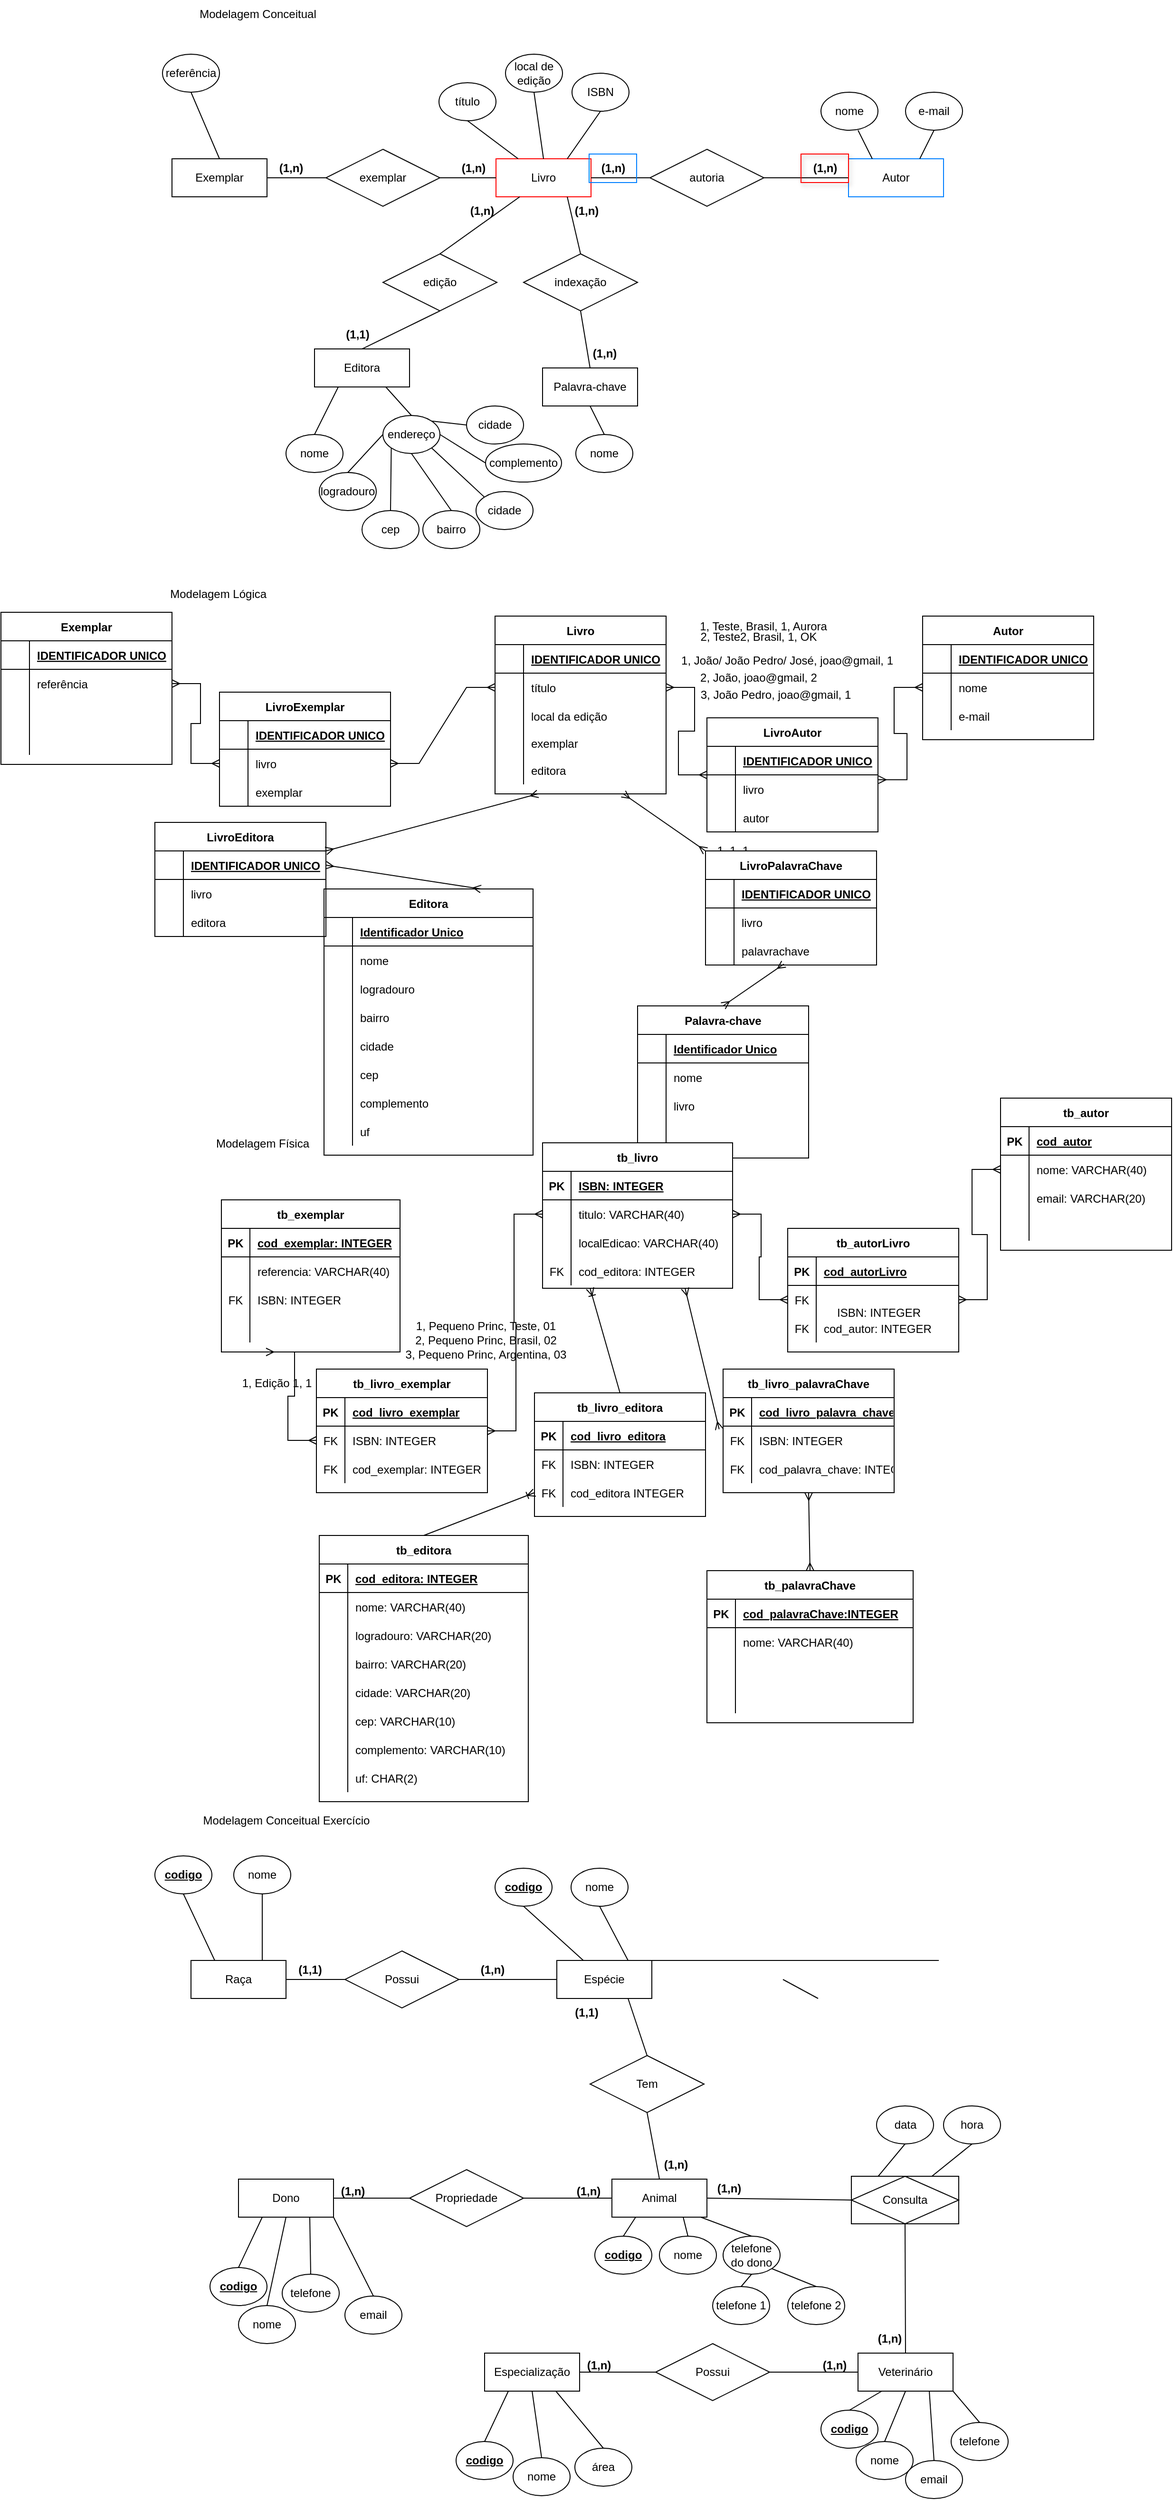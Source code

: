 <mxfile version="20.8.16" type="device"><diagram id="R2lEEEUBdFMjLlhIrx00" name="Page-1"><mxGraphModel dx="2107" dy="691" grid="1" gridSize="10" guides="1" tooltips="1" connect="1" arrows="1" fold="1" page="1" pageScale="1" pageWidth="850" pageHeight="1100" math="0" shadow="0" extFonts="Permanent Marker^https://fonts.googleapis.com/css?family=Permanent+Marker"><root><mxCell id="0"/><mxCell id="1" parent="0"/><mxCell id="kR7XuDyARgtKQcnC4l5c-1" value="Exemplar" style="whiteSpace=wrap;html=1;align=center;" parent="1" vertex="1"><mxGeometry x="-30" y="242" width="100" height="40" as="geometry"/></mxCell><mxCell id="kR7XuDyARgtKQcnC4l5c-2" value="Livro" style="whiteSpace=wrap;html=1;align=center;strokeColor=#FF0000;" parent="1" vertex="1"><mxGeometry x="311" y="242" width="100" height="40" as="geometry"/></mxCell><mxCell id="kR7XuDyARgtKQcnC4l5c-3" value="Autor" style="whiteSpace=wrap;html=1;align=center;strokeColor=#007FFF;" parent="1" vertex="1"><mxGeometry x="682" y="242" width="100" height="40" as="geometry"/></mxCell><mxCell id="kR7XuDyARgtKQcnC4l5c-4" value="Editora" style="whiteSpace=wrap;html=1;align=center;" parent="1" vertex="1"><mxGeometry x="120" y="442" width="100" height="40" as="geometry"/></mxCell><mxCell id="kR7XuDyARgtKQcnC4l5c-5" value="Palavra-chave" style="whiteSpace=wrap;html=1;align=center;" parent="1" vertex="1"><mxGeometry x="360" y="462" width="100" height="40" as="geometry"/></mxCell><mxCell id="kR7XuDyARgtKQcnC4l5c-8" value="referência" style="ellipse;whiteSpace=wrap;html=1;align=center;" parent="1" vertex="1"><mxGeometry x="-40" y="132" width="60" height="40" as="geometry"/></mxCell><mxCell id="kR7XuDyARgtKQcnC4l5c-9" value="título" style="ellipse;whiteSpace=wrap;html=1;align=center;" parent="1" vertex="1"><mxGeometry x="251" y="162" width="60" height="40" as="geometry"/></mxCell><mxCell id="kR7XuDyARgtKQcnC4l5c-10" value="ISBN" style="ellipse;whiteSpace=wrap;html=1;align=center;" parent="1" vertex="1"><mxGeometry x="391" y="152" width="60" height="40" as="geometry"/></mxCell><mxCell id="kR7XuDyARgtKQcnC4l5c-11" value="local de edição" style="ellipse;whiteSpace=wrap;html=1;align=center;" parent="1" vertex="1"><mxGeometry x="321" y="132" width="60" height="40" as="geometry"/></mxCell><mxCell id="kR7XuDyARgtKQcnC4l5c-12" value="nome" style="ellipse;whiteSpace=wrap;html=1;align=center;" parent="1" vertex="1"><mxGeometry x="653" y="172" width="60" height="40" as="geometry"/></mxCell><mxCell id="kR7XuDyARgtKQcnC4l5c-13" value="e-mail" style="ellipse;whiteSpace=wrap;html=1;align=center;" parent="1" vertex="1"><mxGeometry x="742" y="172" width="60" height="40" as="geometry"/></mxCell><mxCell id="kR7XuDyARgtKQcnC4l5c-14" value="endereço" style="ellipse;whiteSpace=wrap;html=1;align=center;" parent="1" vertex="1"><mxGeometry x="192" y="512" width="60" height="40" as="geometry"/></mxCell><mxCell id="kR7XuDyARgtKQcnC4l5c-15" value="nome" style="ellipse;whiteSpace=wrap;html=1;align=center;" parent="1" vertex="1"><mxGeometry x="90" y="532" width="60" height="40" as="geometry"/></mxCell><mxCell id="kR7XuDyARgtKQcnC4l5c-16" value="nome" style="ellipse;whiteSpace=wrap;html=1;align=center;" parent="1" vertex="1"><mxGeometry x="395" y="532" width="60" height="40" as="geometry"/></mxCell><mxCell id="kR7XuDyARgtKQcnC4l5c-18" value="" style="endArrow=none;html=1;rounded=0;entryX=0.5;entryY=1;entryDx=0;entryDy=0;exitX=0.5;exitY=0;exitDx=0;exitDy=0;" parent="1" source="kR7XuDyARgtKQcnC4l5c-1" target="kR7XuDyARgtKQcnC4l5c-8" edge="1"><mxGeometry width="50" height="50" relative="1" as="geometry"><mxPoint x="400" y="362" as="sourcePoint"/><mxPoint x="450" y="312" as="targetPoint"/></mxGeometry></mxCell><mxCell id="kR7XuDyARgtKQcnC4l5c-19" value="" style="endArrow=none;html=1;rounded=0;entryX=0.5;entryY=1;entryDx=0;entryDy=0;" parent="1" source="kR7XuDyARgtKQcnC4l5c-2" target="kR7XuDyARgtKQcnC4l5c-9" edge="1"><mxGeometry width="50" height="50" relative="1" as="geometry"><mxPoint x="81" y="252" as="sourcePoint"/><mxPoint x="51" y="182" as="targetPoint"/></mxGeometry></mxCell><mxCell id="kR7XuDyARgtKQcnC4l5c-20" value="" style="endArrow=none;html=1;rounded=0;entryX=0.5;entryY=1;entryDx=0;entryDy=0;exitX=0.5;exitY=0;exitDx=0;exitDy=0;" parent="1" source="kR7XuDyARgtKQcnC4l5c-2" target="kR7XuDyARgtKQcnC4l5c-11" edge="1"><mxGeometry width="50" height="50" relative="1" as="geometry"><mxPoint x="344.333" y="252" as="sourcePoint"/><mxPoint x="291" y="212" as="targetPoint"/></mxGeometry></mxCell><mxCell id="kR7XuDyARgtKQcnC4l5c-21" value="" style="endArrow=none;html=1;rounded=0;entryX=0.5;entryY=1;entryDx=0;entryDy=0;exitX=0.75;exitY=0;exitDx=0;exitDy=0;" parent="1" source="kR7XuDyARgtKQcnC4l5c-2" target="kR7XuDyARgtKQcnC4l5c-10" edge="1"><mxGeometry width="50" height="50" relative="1" as="geometry"><mxPoint x="354.333" y="262" as="sourcePoint"/><mxPoint x="301" y="222" as="targetPoint"/></mxGeometry></mxCell><mxCell id="kR7XuDyARgtKQcnC4l5c-22" value="" style="endArrow=none;html=1;rounded=0;entryX=0.5;entryY=1;entryDx=0;entryDy=0;exitX=0.25;exitY=0;exitDx=0;exitDy=0;" parent="1" source="kR7XuDyARgtKQcnC4l5c-3" edge="1"><mxGeometry width="50" height="50" relative="1" as="geometry"><mxPoint x="445.333" y="272" as="sourcePoint"/><mxPoint x="692" y="212" as="targetPoint"/></mxGeometry></mxCell><mxCell id="kR7XuDyARgtKQcnC4l5c-23" value="" style="endArrow=none;html=1;rounded=0;entryX=0.5;entryY=1;entryDx=0;entryDy=0;exitX=0.75;exitY=0;exitDx=0;exitDy=0;" parent="1" source="kR7XuDyARgtKQcnC4l5c-3" target="kR7XuDyARgtKQcnC4l5c-13" edge="1"><mxGeometry width="50" height="50" relative="1" as="geometry"><mxPoint x="455.333" y="282" as="sourcePoint"/><mxPoint x="402" y="242" as="targetPoint"/></mxGeometry></mxCell><mxCell id="kR7XuDyARgtKQcnC4l5c-24" value="" style="endArrow=none;html=1;rounded=0;entryX=0.5;entryY=0;entryDx=0;entryDy=0;exitX=0.25;exitY=1;exitDx=0;exitDy=0;" parent="1" source="kR7XuDyARgtKQcnC4l5c-4" target="kR7XuDyARgtKQcnC4l5c-15" edge="1"><mxGeometry width="50" height="50" relative="1" as="geometry"><mxPoint x="333.333" y="292" as="sourcePoint"/><mxPoint x="280" y="252" as="targetPoint"/></mxGeometry></mxCell><mxCell id="kR7XuDyARgtKQcnC4l5c-25" value="" style="endArrow=none;html=1;rounded=0;entryX=0.5;entryY=0;entryDx=0;entryDy=0;exitX=0.75;exitY=1;exitDx=0;exitDy=0;" parent="1" source="kR7XuDyARgtKQcnC4l5c-4" target="kR7XuDyARgtKQcnC4l5c-14" edge="1"><mxGeometry width="50" height="50" relative="1" as="geometry"><mxPoint x="155" y="512" as="sourcePoint"/><mxPoint x="130" y="542" as="targetPoint"/></mxGeometry></mxCell><mxCell id="kR7XuDyARgtKQcnC4l5c-26" value="" style="endArrow=none;html=1;rounded=0;entryX=0.5;entryY=0;entryDx=0;entryDy=0;exitX=0.5;exitY=1;exitDx=0;exitDy=0;" parent="1" source="kR7XuDyARgtKQcnC4l5c-5" target="kR7XuDyARgtKQcnC4l5c-16" edge="1"><mxGeometry width="50" height="50" relative="1" as="geometry"><mxPoint x="165" y="522" as="sourcePoint"/><mxPoint x="140" y="552" as="targetPoint"/></mxGeometry></mxCell><mxCell id="kR7XuDyARgtKQcnC4l5c-27" value="exemplar" style="shape=rhombus;perimeter=rhombusPerimeter;whiteSpace=wrap;html=1;align=center;" parent="1" vertex="1"><mxGeometry x="132" y="232" width="120" height="60" as="geometry"/></mxCell><mxCell id="kR7XuDyARgtKQcnC4l5c-28" value="" style="endArrow=none;html=1;rounded=0;exitX=1;exitY=0.5;exitDx=0;exitDy=0;entryX=0;entryY=0.5;entryDx=0;entryDy=0;" parent="1" source="kR7XuDyARgtKQcnC4l5c-1" target="kR7XuDyARgtKQcnC4l5c-27" edge="1"><mxGeometry width="50" height="50" relative="1" as="geometry"><mxPoint x="400" y="362" as="sourcePoint"/><mxPoint x="450" y="312" as="targetPoint"/></mxGeometry></mxCell><mxCell id="kR7XuDyARgtKQcnC4l5c-29" value="" style="endArrow=none;html=1;rounded=0;entryX=0;entryY=0.5;entryDx=0;entryDy=0;exitX=1;exitY=0.5;exitDx=0;exitDy=0;" parent="1" source="kR7XuDyARgtKQcnC4l5c-27" target="kR7XuDyARgtKQcnC4l5c-2" edge="1"><mxGeometry width="50" height="50" relative="1" as="geometry"><mxPoint x="250" y="272" as="sourcePoint"/><mxPoint x="142" y="272" as="targetPoint"/></mxGeometry></mxCell><mxCell id="kR7XuDyARgtKQcnC4l5c-30" value="autoria" style="shape=rhombus;perimeter=rhombusPerimeter;whiteSpace=wrap;html=1;align=center;" parent="1" vertex="1"><mxGeometry x="473" y="232" width="120" height="60" as="geometry"/></mxCell><mxCell id="kR7XuDyARgtKQcnC4l5c-31" value="" style="endArrow=none;html=1;rounded=0;entryX=0;entryY=0.5;entryDx=0;entryDy=0;" parent="1" source="kR7XuDyARgtKQcnC4l5c-2" target="kR7XuDyARgtKQcnC4l5c-30" edge="1"><mxGeometry width="50" height="50" relative="1" as="geometry"><mxPoint x="411" y="262" as="sourcePoint"/><mxPoint x="791" y="312" as="targetPoint"/></mxGeometry></mxCell><mxCell id="kR7XuDyARgtKQcnC4l5c-32" value="" style="endArrow=none;html=1;rounded=0;exitX=1;exitY=0.5;exitDx=0;exitDy=0;entryX=0;entryY=0.5;entryDx=0;entryDy=0;" parent="1" source="kR7XuDyARgtKQcnC4l5c-30" target="kR7XuDyARgtKQcnC4l5c-3" edge="1"><mxGeometry width="50" height="50" relative="1" as="geometry"><mxPoint x="591" y="272" as="sourcePoint"/><mxPoint x="630" y="282" as="targetPoint"/></mxGeometry></mxCell><mxCell id="kR7XuDyARgtKQcnC4l5c-33" value="edição" style="shape=rhombus;perimeter=rhombusPerimeter;whiteSpace=wrap;html=1;align=center;rotation=0;" parent="1" vertex="1"><mxGeometry x="192" y="342" width="120" height="60" as="geometry"/></mxCell><mxCell id="kR7XuDyARgtKQcnC4l5c-34" value="" style="endArrow=none;html=1;rounded=0;exitX=0.5;exitY=0;exitDx=0;exitDy=0;entryX=0.5;entryY=1;entryDx=0;entryDy=0;" parent="1" source="kR7XuDyARgtKQcnC4l5c-4" target="kR7XuDyARgtKQcnC4l5c-33" edge="1"><mxGeometry width="50" height="50" relative="1" as="geometry"><mxPoint x="130" y="372" as="sourcePoint"/><mxPoint x="510" y="422" as="targetPoint"/></mxGeometry></mxCell><mxCell id="kR7XuDyARgtKQcnC4l5c-35" value="" style="endArrow=none;html=1;rounded=0;entryX=0.25;entryY=1;entryDx=0;entryDy=0;exitX=0.5;exitY=0;exitDx=0;exitDy=0;" parent="1" source="kR7XuDyARgtKQcnC4l5c-33" target="kR7XuDyARgtKQcnC4l5c-2" edge="1"><mxGeometry width="50" height="50" relative="1" as="geometry"><mxPoint x="310" y="382" as="sourcePoint"/><mxPoint x="371" y="372" as="targetPoint"/></mxGeometry></mxCell><mxCell id="kR7XuDyARgtKQcnC4l5c-36" value="indexação" style="shape=rhombus;perimeter=rhombusPerimeter;whiteSpace=wrap;html=1;align=center;" parent="1" vertex="1"><mxGeometry x="340" y="342" width="120" height="60" as="geometry"/></mxCell><mxCell id="kR7XuDyARgtKQcnC4l5c-37" value="" style="endArrow=none;html=1;rounded=0;exitX=0.5;exitY=0;exitDx=0;exitDy=0;entryX=0.5;entryY=1;entryDx=0;entryDy=0;" parent="1" source="kR7XuDyARgtKQcnC4l5c-5" target="kR7XuDyARgtKQcnC4l5c-36" edge="1"><mxGeometry width="50" height="50" relative="1" as="geometry"><mxPoint x="289.5" y="392" as="sourcePoint"/><mxPoint x="669.5" y="442" as="targetPoint"/></mxGeometry></mxCell><mxCell id="kR7XuDyARgtKQcnC4l5c-38" value="" style="endArrow=none;html=1;rounded=0;entryX=0.75;entryY=1;entryDx=0;entryDy=0;exitX=0.5;exitY=0;exitDx=0;exitDy=0;" parent="1" source="kR7XuDyARgtKQcnC4l5c-36" target="kR7XuDyARgtKQcnC4l5c-2" edge="1"><mxGeometry width="50" height="50" relative="1" as="geometry"><mxPoint x="469.5" y="402" as="sourcePoint"/><mxPoint x="530.5" y="392" as="targetPoint"/></mxGeometry></mxCell><mxCell id="kR7XuDyARgtKQcnC4l5c-39" value="&lt;b&gt;(1,n)&lt;/b&gt;" style="text;html=1;align=center;verticalAlign=middle;resizable=0;points=[];autosize=1;strokeColor=#007FFF;fillColor=none;" parent="1" vertex="1"><mxGeometry x="409" y="237" width="50" height="30" as="geometry"/></mxCell><mxCell id="kR7XuDyARgtKQcnC4l5c-40" value="&lt;b&gt;(1,n)&lt;/b&gt;" style="text;html=1;align=center;verticalAlign=middle;resizable=0;points=[];autosize=1;strokeColor=#FF0000;fillColor=none;shadow=1;" parent="1" vertex="1"><mxGeometry x="632" y="237" width="50" height="30" as="geometry"/></mxCell><mxCell id="kR7XuDyARgtKQcnC4l5c-41" value="&lt;b&gt;(1,n)&lt;/b&gt;" style="text;html=1;align=center;verticalAlign=middle;resizable=0;points=[];autosize=1;strokeColor=none;fillColor=none;" parent="1" vertex="1"><mxGeometry x="381" y="282" width="50" height="30" as="geometry"/></mxCell><mxCell id="kR7XuDyARgtKQcnC4l5c-42" value="&lt;b&gt;(1,n)&lt;/b&gt;" style="text;html=1;align=center;verticalAlign=middle;resizable=0;points=[];autosize=1;strokeColor=none;fillColor=none;" parent="1" vertex="1"><mxGeometry x="400" y="432" width="50" height="30" as="geometry"/></mxCell><mxCell id="kR7XuDyARgtKQcnC4l5c-43" value="&lt;b&gt;(1,1)&lt;/b&gt;" style="text;html=1;align=center;verticalAlign=middle;resizable=0;points=[];autosize=1;strokeColor=none;fillColor=none;" parent="1" vertex="1"><mxGeometry x="140" y="412" width="50" height="30" as="geometry"/></mxCell><mxCell id="kR7XuDyARgtKQcnC4l5c-44" value="&lt;b&gt;(1,n)&lt;/b&gt;" style="text;html=1;align=center;verticalAlign=middle;resizable=0;points=[];autosize=1;strokeColor=none;fillColor=none;" parent="1" vertex="1"><mxGeometry x="271" y="282" width="50" height="30" as="geometry"/></mxCell><mxCell id="kR7XuDyARgtKQcnC4l5c-45" value="&lt;b&gt;(1,n)&lt;/b&gt;" style="text;html=1;align=center;verticalAlign=middle;resizable=0;points=[];autosize=1;strokeColor=none;fillColor=none;" parent="1" vertex="1"><mxGeometry x="262" y="237" width="50" height="30" as="geometry"/></mxCell><mxCell id="kR7XuDyARgtKQcnC4l5c-46" value="&lt;b&gt;(1,n)&lt;/b&gt;" style="text;html=1;align=center;verticalAlign=middle;resizable=0;points=[];autosize=1;strokeColor=none;fillColor=none;" parent="1" vertex="1"><mxGeometry x="70" y="237" width="50" height="30" as="geometry"/></mxCell><mxCell id="kR7XuDyARgtKQcnC4l5c-47" value="Modelagem Conceitual" style="text;html=1;align=center;verticalAlign=middle;resizable=0;points=[];autosize=1;strokeColor=none;fillColor=none;" parent="1" vertex="1"><mxGeometry x="-15" y="75" width="150" height="30" as="geometry"/></mxCell><mxCell id="kR7XuDyARgtKQcnC4l5c-48" value="Modelagem Lógica&amp;nbsp;" style="text;html=1;align=center;verticalAlign=middle;resizable=0;points=[];autosize=1;strokeColor=none;fillColor=none;" parent="1" vertex="1"><mxGeometry x="-45" y="685" width="130" height="30" as="geometry"/></mxCell><mxCell id="kR7XuDyARgtKQcnC4l5c-49" value="Exemplar" style="shape=table;startSize=30;container=1;collapsible=1;childLayout=tableLayout;fixedRows=1;rowLines=0;fontStyle=1;align=center;resizeLast=1;" parent="1" vertex="1"><mxGeometry x="-210" y="719" width="180" height="160" as="geometry"/></mxCell><mxCell id="kR7XuDyARgtKQcnC4l5c-50" value="" style="shape=tableRow;horizontal=0;startSize=0;swimlaneHead=0;swimlaneBody=0;fillColor=none;collapsible=0;dropTarget=0;points=[[0,0.5],[1,0.5]];portConstraint=eastwest;top=0;left=0;right=0;bottom=1;" parent="kR7XuDyARgtKQcnC4l5c-49" vertex="1"><mxGeometry y="30" width="180" height="30" as="geometry"/></mxCell><mxCell id="kR7XuDyARgtKQcnC4l5c-51" value="" style="shape=partialRectangle;connectable=0;fillColor=none;top=0;left=0;bottom=0;right=0;fontStyle=1;overflow=hidden;" parent="kR7XuDyARgtKQcnC4l5c-50" vertex="1"><mxGeometry width="30" height="30" as="geometry"><mxRectangle width="30" height="30" as="alternateBounds"/></mxGeometry></mxCell><mxCell id="kR7XuDyARgtKQcnC4l5c-52" value="IDENTIFICADOR UNICO" style="shape=partialRectangle;connectable=0;fillColor=none;top=0;left=0;bottom=0;right=0;align=left;spacingLeft=6;fontStyle=5;overflow=hidden;" parent="kR7XuDyARgtKQcnC4l5c-50" vertex="1"><mxGeometry x="30" width="150" height="30" as="geometry"><mxRectangle width="150" height="30" as="alternateBounds"/></mxGeometry></mxCell><mxCell id="kR7XuDyARgtKQcnC4l5c-53" value="" style="shape=tableRow;horizontal=0;startSize=0;swimlaneHead=0;swimlaneBody=0;fillColor=none;collapsible=0;dropTarget=0;points=[[0,0.5],[1,0.5]];portConstraint=eastwest;top=0;left=0;right=0;bottom=0;" parent="kR7XuDyARgtKQcnC4l5c-49" vertex="1"><mxGeometry y="60" width="180" height="30" as="geometry"/></mxCell><mxCell id="kR7XuDyARgtKQcnC4l5c-54" value="" style="shape=partialRectangle;connectable=0;fillColor=none;top=0;left=0;bottom=0;right=0;editable=1;overflow=hidden;" parent="kR7XuDyARgtKQcnC4l5c-53" vertex="1"><mxGeometry width="30" height="30" as="geometry"><mxRectangle width="30" height="30" as="alternateBounds"/></mxGeometry></mxCell><mxCell id="kR7XuDyARgtKQcnC4l5c-55" value="referência" style="shape=partialRectangle;connectable=0;fillColor=none;top=0;left=0;bottom=0;right=0;align=left;spacingLeft=6;overflow=hidden;" parent="kR7XuDyARgtKQcnC4l5c-53" vertex="1"><mxGeometry x="30" width="150" height="30" as="geometry"><mxRectangle width="150" height="30" as="alternateBounds"/></mxGeometry></mxCell><mxCell id="kR7XuDyARgtKQcnC4l5c-56" value="" style="shape=tableRow;horizontal=0;startSize=0;swimlaneHead=0;swimlaneBody=0;fillColor=none;collapsible=0;dropTarget=0;points=[[0,0.5],[1,0.5]];portConstraint=eastwest;top=0;left=0;right=0;bottom=0;" parent="kR7XuDyARgtKQcnC4l5c-49" vertex="1"><mxGeometry y="90" width="180" height="30" as="geometry"/></mxCell><mxCell id="kR7XuDyARgtKQcnC4l5c-57" value="" style="shape=partialRectangle;connectable=0;fillColor=none;top=0;left=0;bottom=0;right=0;editable=1;overflow=hidden;" parent="kR7XuDyARgtKQcnC4l5c-56" vertex="1"><mxGeometry width="30" height="30" as="geometry"><mxRectangle width="30" height="30" as="alternateBounds"/></mxGeometry></mxCell><mxCell id="kR7XuDyARgtKQcnC4l5c-58" value="" style="shape=partialRectangle;connectable=0;fillColor=none;top=0;left=0;bottom=0;right=0;align=left;spacingLeft=6;overflow=hidden;" parent="kR7XuDyARgtKQcnC4l5c-56" vertex="1"><mxGeometry x="30" width="150" height="30" as="geometry"><mxRectangle width="150" height="30" as="alternateBounds"/></mxGeometry></mxCell><mxCell id="kR7XuDyARgtKQcnC4l5c-59" value="" style="shape=tableRow;horizontal=0;startSize=0;swimlaneHead=0;swimlaneBody=0;fillColor=none;collapsible=0;dropTarget=0;points=[[0,0.5],[1,0.5]];portConstraint=eastwest;top=0;left=0;right=0;bottom=0;" parent="kR7XuDyARgtKQcnC4l5c-49" vertex="1"><mxGeometry y="120" width="180" height="30" as="geometry"/></mxCell><mxCell id="kR7XuDyARgtKQcnC4l5c-60" value="" style="shape=partialRectangle;connectable=0;fillColor=none;top=0;left=0;bottom=0;right=0;editable=1;overflow=hidden;" parent="kR7XuDyARgtKQcnC4l5c-59" vertex="1"><mxGeometry width="30" height="30" as="geometry"><mxRectangle width="30" height="30" as="alternateBounds"/></mxGeometry></mxCell><mxCell id="kR7XuDyARgtKQcnC4l5c-61" value="" style="shape=partialRectangle;connectable=0;fillColor=none;top=0;left=0;bottom=0;right=0;align=left;spacingLeft=6;overflow=hidden;" parent="kR7XuDyARgtKQcnC4l5c-59" vertex="1"><mxGeometry x="30" width="150" height="30" as="geometry"><mxRectangle width="150" height="30" as="alternateBounds"/></mxGeometry></mxCell><mxCell id="kR7XuDyARgtKQcnC4l5c-62" value="Livro" style="shape=table;startSize=30;container=1;collapsible=1;childLayout=tableLayout;fixedRows=1;rowLines=0;fontStyle=1;align=center;resizeLast=1;" parent="1" vertex="1"><mxGeometry x="310" y="723" width="180" height="187" as="geometry"/></mxCell><mxCell id="kR7XuDyARgtKQcnC4l5c-63" value="" style="shape=tableRow;horizontal=0;startSize=0;swimlaneHead=0;swimlaneBody=0;fillColor=none;collapsible=0;dropTarget=0;points=[[0,0.5],[1,0.5]];portConstraint=eastwest;top=0;left=0;right=0;bottom=1;" parent="kR7XuDyARgtKQcnC4l5c-62" vertex="1"><mxGeometry y="30" width="180" height="30" as="geometry"/></mxCell><mxCell id="kR7XuDyARgtKQcnC4l5c-64" value="" style="shape=partialRectangle;connectable=0;fillColor=none;top=0;left=0;bottom=0;right=0;fontStyle=1;overflow=hidden;" parent="kR7XuDyARgtKQcnC4l5c-63" vertex="1"><mxGeometry width="30" height="30" as="geometry"><mxRectangle width="30" height="30" as="alternateBounds"/></mxGeometry></mxCell><mxCell id="kR7XuDyARgtKQcnC4l5c-65" value="IDENTIFICADOR UNICO" style="shape=partialRectangle;connectable=0;fillColor=none;top=0;left=0;bottom=0;right=0;align=left;spacingLeft=6;fontStyle=5;overflow=hidden;" parent="kR7XuDyARgtKQcnC4l5c-63" vertex="1"><mxGeometry x="30" width="150" height="30" as="geometry"><mxRectangle width="150" height="30" as="alternateBounds"/></mxGeometry></mxCell><mxCell id="kR7XuDyARgtKQcnC4l5c-66" value="" style="shape=tableRow;horizontal=0;startSize=0;swimlaneHead=0;swimlaneBody=0;fillColor=none;collapsible=0;dropTarget=0;points=[[0,0.5],[1,0.5]];portConstraint=eastwest;top=0;left=0;right=0;bottom=0;" parent="kR7XuDyARgtKQcnC4l5c-62" vertex="1"><mxGeometry y="60" width="180" height="30" as="geometry"/></mxCell><mxCell id="kR7XuDyARgtKQcnC4l5c-67" value="" style="shape=partialRectangle;connectable=0;fillColor=none;top=0;left=0;bottom=0;right=0;editable=1;overflow=hidden;" parent="kR7XuDyARgtKQcnC4l5c-66" vertex="1"><mxGeometry width="30" height="30" as="geometry"><mxRectangle width="30" height="30" as="alternateBounds"/></mxGeometry></mxCell><mxCell id="kR7XuDyARgtKQcnC4l5c-68" value="título" style="shape=partialRectangle;connectable=0;fillColor=none;top=0;left=0;bottom=0;right=0;align=left;spacingLeft=6;overflow=hidden;" parent="kR7XuDyARgtKQcnC4l5c-66" vertex="1"><mxGeometry x="30" width="150" height="30" as="geometry"><mxRectangle width="150" height="30" as="alternateBounds"/></mxGeometry></mxCell><mxCell id="kR7XuDyARgtKQcnC4l5c-69" value="" style="shape=tableRow;horizontal=0;startSize=0;swimlaneHead=0;swimlaneBody=0;fillColor=none;collapsible=0;dropTarget=0;points=[[0,0.5],[1,0.5]];portConstraint=eastwest;top=0;left=0;right=0;bottom=0;" parent="kR7XuDyARgtKQcnC4l5c-62" vertex="1"><mxGeometry y="90" width="180" height="30" as="geometry"/></mxCell><mxCell id="kR7XuDyARgtKQcnC4l5c-70" value="" style="shape=partialRectangle;connectable=0;fillColor=none;top=0;left=0;bottom=0;right=0;editable=1;overflow=hidden;" parent="kR7XuDyARgtKQcnC4l5c-69" vertex="1"><mxGeometry width="30" height="30" as="geometry"><mxRectangle width="30" height="30" as="alternateBounds"/></mxGeometry></mxCell><mxCell id="kR7XuDyARgtKQcnC4l5c-71" value="local da edição" style="shape=partialRectangle;connectable=0;fillColor=none;top=0;left=0;bottom=0;right=0;align=left;spacingLeft=6;overflow=hidden;" parent="kR7XuDyARgtKQcnC4l5c-69" vertex="1"><mxGeometry x="30" width="150" height="30" as="geometry"><mxRectangle width="150" height="30" as="alternateBounds"/></mxGeometry></mxCell><mxCell id="kR7XuDyARgtKQcnC4l5c-119" value="" style="shape=tableRow;horizontal=0;startSize=0;swimlaneHead=0;swimlaneBody=0;fillColor=none;collapsible=0;dropTarget=0;points=[[0,0.5],[1,0.5]];portConstraint=eastwest;top=0;left=0;right=0;bottom=0;" parent="kR7XuDyARgtKQcnC4l5c-62" vertex="1"><mxGeometry y="120" width="180" height="27" as="geometry"/></mxCell><mxCell id="kR7XuDyARgtKQcnC4l5c-120" value="" style="shape=partialRectangle;connectable=0;fillColor=none;top=0;left=0;bottom=0;right=0;editable=1;overflow=hidden;" parent="kR7XuDyARgtKQcnC4l5c-119" vertex="1"><mxGeometry width="30" height="27" as="geometry"><mxRectangle width="30" height="27" as="alternateBounds"/></mxGeometry></mxCell><mxCell id="kR7XuDyARgtKQcnC4l5c-121" value="exemplar" style="shape=partialRectangle;connectable=0;fillColor=none;top=0;left=0;bottom=0;right=0;align=left;spacingLeft=6;overflow=hidden;" parent="kR7XuDyARgtKQcnC4l5c-119" vertex="1"><mxGeometry x="30" width="150" height="27" as="geometry"><mxRectangle width="150" height="27" as="alternateBounds"/></mxGeometry></mxCell><mxCell id="kR7XuDyARgtKQcnC4l5c-122" value="" style="shape=tableRow;horizontal=0;startSize=0;swimlaneHead=0;swimlaneBody=0;fillColor=none;collapsible=0;dropTarget=0;points=[[0,0.5],[1,0.5]];portConstraint=eastwest;top=0;left=0;right=0;bottom=0;" parent="kR7XuDyARgtKQcnC4l5c-62" vertex="1"><mxGeometry y="147" width="180" height="30" as="geometry"/></mxCell><mxCell id="kR7XuDyARgtKQcnC4l5c-123" value="" style="shape=partialRectangle;connectable=0;fillColor=none;top=0;left=0;bottom=0;right=0;editable=1;overflow=hidden;" parent="kR7XuDyARgtKQcnC4l5c-122" vertex="1"><mxGeometry width="30" height="30" as="geometry"><mxRectangle width="30" height="30" as="alternateBounds"/></mxGeometry></mxCell><mxCell id="kR7XuDyARgtKQcnC4l5c-124" value="editora" style="shape=partialRectangle;connectable=0;fillColor=none;top=0;left=0;bottom=0;right=0;align=left;spacingLeft=6;overflow=hidden;" parent="kR7XuDyARgtKQcnC4l5c-122" vertex="1"><mxGeometry x="30" width="150" height="30" as="geometry"><mxRectangle width="150" height="30" as="alternateBounds"/></mxGeometry></mxCell><mxCell id="kR7XuDyARgtKQcnC4l5c-75" value="Autor" style="shape=table;startSize=30;container=1;collapsible=1;childLayout=tableLayout;fixedRows=1;rowLines=0;fontStyle=1;align=center;resizeLast=1;" parent="1" vertex="1"><mxGeometry x="760" y="723" width="180" height="130" as="geometry"/></mxCell><mxCell id="kR7XuDyARgtKQcnC4l5c-76" value="" style="shape=tableRow;horizontal=0;startSize=0;swimlaneHead=0;swimlaneBody=0;fillColor=none;collapsible=0;dropTarget=0;points=[[0,0.5],[1,0.5]];portConstraint=eastwest;top=0;left=0;right=0;bottom=1;" parent="kR7XuDyARgtKQcnC4l5c-75" vertex="1"><mxGeometry y="30" width="180" height="30" as="geometry"/></mxCell><mxCell id="kR7XuDyARgtKQcnC4l5c-77" value="" style="shape=partialRectangle;connectable=0;fillColor=none;top=0;left=0;bottom=0;right=0;fontStyle=1;overflow=hidden;" parent="kR7XuDyARgtKQcnC4l5c-76" vertex="1"><mxGeometry width="30" height="30" as="geometry"><mxRectangle width="30" height="30" as="alternateBounds"/></mxGeometry></mxCell><mxCell id="kR7XuDyARgtKQcnC4l5c-78" value="IDENTIFICADOR UNICO" style="shape=partialRectangle;connectable=0;fillColor=none;top=0;left=0;bottom=0;right=0;align=left;spacingLeft=6;fontStyle=5;overflow=hidden;" parent="kR7XuDyARgtKQcnC4l5c-76" vertex="1"><mxGeometry x="30" width="150" height="30" as="geometry"><mxRectangle width="150" height="30" as="alternateBounds"/></mxGeometry></mxCell><mxCell id="kR7XuDyARgtKQcnC4l5c-79" value="" style="shape=tableRow;horizontal=0;startSize=0;swimlaneHead=0;swimlaneBody=0;fillColor=none;collapsible=0;dropTarget=0;points=[[0,0.5],[1,0.5]];portConstraint=eastwest;top=0;left=0;right=0;bottom=0;" parent="kR7XuDyARgtKQcnC4l5c-75" vertex="1"><mxGeometry y="60" width="180" height="30" as="geometry"/></mxCell><mxCell id="kR7XuDyARgtKQcnC4l5c-80" value="" style="shape=partialRectangle;connectable=0;fillColor=none;top=0;left=0;bottom=0;right=0;editable=1;overflow=hidden;" parent="kR7XuDyARgtKQcnC4l5c-79" vertex="1"><mxGeometry width="30" height="30" as="geometry"><mxRectangle width="30" height="30" as="alternateBounds"/></mxGeometry></mxCell><mxCell id="kR7XuDyARgtKQcnC4l5c-81" value="nome" style="shape=partialRectangle;connectable=0;fillColor=none;top=0;left=0;bottom=0;right=0;align=left;spacingLeft=6;overflow=hidden;" parent="kR7XuDyARgtKQcnC4l5c-79" vertex="1"><mxGeometry x="30" width="150" height="30" as="geometry"><mxRectangle width="150" height="30" as="alternateBounds"/></mxGeometry></mxCell><mxCell id="kR7XuDyARgtKQcnC4l5c-82" value="" style="shape=tableRow;horizontal=0;startSize=0;swimlaneHead=0;swimlaneBody=0;fillColor=none;collapsible=0;dropTarget=0;points=[[0,0.5],[1,0.5]];portConstraint=eastwest;top=0;left=0;right=0;bottom=0;" parent="kR7XuDyARgtKQcnC4l5c-75" vertex="1"><mxGeometry y="90" width="180" height="30" as="geometry"/></mxCell><mxCell id="kR7XuDyARgtKQcnC4l5c-83" value="" style="shape=partialRectangle;connectable=0;fillColor=none;top=0;left=0;bottom=0;right=0;editable=1;overflow=hidden;" parent="kR7XuDyARgtKQcnC4l5c-82" vertex="1"><mxGeometry width="30" height="30" as="geometry"><mxRectangle width="30" height="30" as="alternateBounds"/></mxGeometry></mxCell><mxCell id="kR7XuDyARgtKQcnC4l5c-84" value="e-mail" style="shape=partialRectangle;connectable=0;fillColor=none;top=0;left=0;bottom=0;right=0;align=left;spacingLeft=6;overflow=hidden;" parent="kR7XuDyARgtKQcnC4l5c-82" vertex="1"><mxGeometry x="30" width="150" height="30" as="geometry"><mxRectangle width="150" height="30" as="alternateBounds"/></mxGeometry></mxCell><mxCell id="kR7XuDyARgtKQcnC4l5c-101" value="Palavra-chave" style="shape=table;startSize=30;container=1;collapsible=1;childLayout=tableLayout;fixedRows=1;rowLines=0;fontStyle=1;align=center;resizeLast=1;" parent="1" vertex="1"><mxGeometry x="460" y="1133" width="180" height="160" as="geometry"/></mxCell><mxCell id="kR7XuDyARgtKQcnC4l5c-102" value="" style="shape=tableRow;horizontal=0;startSize=0;swimlaneHead=0;swimlaneBody=0;fillColor=none;collapsible=0;dropTarget=0;points=[[0,0.5],[1,0.5]];portConstraint=eastwest;top=0;left=0;right=0;bottom=1;" parent="kR7XuDyARgtKQcnC4l5c-101" vertex="1"><mxGeometry y="30" width="180" height="30" as="geometry"/></mxCell><mxCell id="kR7XuDyARgtKQcnC4l5c-103" value="" style="shape=partialRectangle;connectable=0;fillColor=none;top=0;left=0;bottom=0;right=0;fontStyle=1;overflow=hidden;" parent="kR7XuDyARgtKQcnC4l5c-102" vertex="1"><mxGeometry width="30" height="30" as="geometry"><mxRectangle width="30" height="30" as="alternateBounds"/></mxGeometry></mxCell><mxCell id="kR7XuDyARgtKQcnC4l5c-104" value="Identificador Unico" style="shape=partialRectangle;connectable=0;fillColor=none;top=0;left=0;bottom=0;right=0;align=left;spacingLeft=6;fontStyle=5;overflow=hidden;" parent="kR7XuDyARgtKQcnC4l5c-102" vertex="1"><mxGeometry x="30" width="150" height="30" as="geometry"><mxRectangle width="150" height="30" as="alternateBounds"/></mxGeometry></mxCell><mxCell id="kR7XuDyARgtKQcnC4l5c-105" value="" style="shape=tableRow;horizontal=0;startSize=0;swimlaneHead=0;swimlaneBody=0;fillColor=none;collapsible=0;dropTarget=0;points=[[0,0.5],[1,0.5]];portConstraint=eastwest;top=0;left=0;right=0;bottom=0;" parent="kR7XuDyARgtKQcnC4l5c-101" vertex="1"><mxGeometry y="60" width="180" height="30" as="geometry"/></mxCell><mxCell id="kR7XuDyARgtKQcnC4l5c-106" value="" style="shape=partialRectangle;connectable=0;fillColor=none;top=0;left=0;bottom=0;right=0;editable=1;overflow=hidden;" parent="kR7XuDyARgtKQcnC4l5c-105" vertex="1"><mxGeometry width="30" height="30" as="geometry"><mxRectangle width="30" height="30" as="alternateBounds"/></mxGeometry></mxCell><mxCell id="kR7XuDyARgtKQcnC4l5c-107" value="nome" style="shape=partialRectangle;connectable=0;fillColor=none;top=0;left=0;bottom=0;right=0;align=left;spacingLeft=6;overflow=hidden;" parent="kR7XuDyARgtKQcnC4l5c-105" vertex="1"><mxGeometry x="30" width="150" height="30" as="geometry"><mxRectangle width="150" height="30" as="alternateBounds"/></mxGeometry></mxCell><mxCell id="kR7XuDyARgtKQcnC4l5c-108" value="" style="shape=tableRow;horizontal=0;startSize=0;swimlaneHead=0;swimlaneBody=0;fillColor=none;collapsible=0;dropTarget=0;points=[[0,0.5],[1,0.5]];portConstraint=eastwest;top=0;left=0;right=0;bottom=0;" parent="kR7XuDyARgtKQcnC4l5c-101" vertex="1"><mxGeometry y="90" width="180" height="30" as="geometry"/></mxCell><mxCell id="kR7XuDyARgtKQcnC4l5c-109" value="" style="shape=partialRectangle;connectable=0;fillColor=none;top=0;left=0;bottom=0;right=0;editable=1;overflow=hidden;" parent="kR7XuDyARgtKQcnC4l5c-108" vertex="1"><mxGeometry width="30" height="30" as="geometry"><mxRectangle width="30" height="30" as="alternateBounds"/></mxGeometry></mxCell><mxCell id="kR7XuDyARgtKQcnC4l5c-110" value="livro" style="shape=partialRectangle;connectable=0;fillColor=none;top=0;left=0;bottom=0;right=0;align=left;spacingLeft=6;overflow=hidden;" parent="kR7XuDyARgtKQcnC4l5c-108" vertex="1"><mxGeometry x="30" width="150" height="30" as="geometry"><mxRectangle width="150" height="30" as="alternateBounds"/></mxGeometry></mxCell><mxCell id="kR7XuDyARgtKQcnC4l5c-111" value="" style="shape=tableRow;horizontal=0;startSize=0;swimlaneHead=0;swimlaneBody=0;fillColor=none;collapsible=0;dropTarget=0;points=[[0,0.5],[1,0.5]];portConstraint=eastwest;top=0;left=0;right=0;bottom=0;" parent="kR7XuDyARgtKQcnC4l5c-101" vertex="1"><mxGeometry y="120" width="180" height="30" as="geometry"/></mxCell><mxCell id="kR7XuDyARgtKQcnC4l5c-112" value="" style="shape=partialRectangle;connectable=0;fillColor=none;top=0;left=0;bottom=0;right=0;editable=1;overflow=hidden;" parent="kR7XuDyARgtKQcnC4l5c-111" vertex="1"><mxGeometry width="30" height="30" as="geometry"><mxRectangle width="30" height="30" as="alternateBounds"/></mxGeometry></mxCell><mxCell id="kR7XuDyARgtKQcnC4l5c-113" value="" style="shape=partialRectangle;connectable=0;fillColor=none;top=0;left=0;bottom=0;right=0;align=left;spacingLeft=6;overflow=hidden;" parent="kR7XuDyARgtKQcnC4l5c-111" vertex="1"><mxGeometry x="30" width="150" height="30" as="geometry"><mxRectangle width="150" height="30" as="alternateBounds"/></mxGeometry></mxCell><mxCell id="kR7XuDyARgtKQcnC4l5c-114" value="" style="edgeStyle=entityRelationEdgeStyle;fontSize=12;html=1;endArrow=ERmany;startArrow=ERmany;rounded=0;exitX=1;exitY=0.5;exitDx=0;exitDy=0;entryX=0;entryY=0.5;entryDx=0;entryDy=0;" parent="1" source="kR7XuDyARgtKQcnC4l5c-53" target="MiV_LjTLft6HX0FcFhIi-28" edge="1"><mxGeometry width="100" height="100" relative="1" as="geometry"><mxPoint x="370" y="910" as="sourcePoint"/><mxPoint x="470" y="810" as="targetPoint"/></mxGeometry></mxCell><mxCell id="kR7XuDyARgtKQcnC4l5c-115" value="" style="edgeStyle=entityRelationEdgeStyle;fontSize=12;html=1;endArrow=ERmany;startArrow=ERmany;rounded=0;entryX=0;entryY=0.5;entryDx=0;entryDy=0;" parent="1" source="kR7XuDyARgtKQcnC4l5c-66" target="4VPzV5yoMvfZ71TuAyG3-2" edge="1"><mxGeometry width="100" height="100" relative="1" as="geometry"><mxPoint x="202" y="815" as="sourcePoint"/><mxPoint x="370" y="815" as="targetPoint"/></mxGeometry></mxCell><mxCell id="kR7XuDyARgtKQcnC4l5c-116" value="" style="fontSize=12;html=1;endArrow=ERmany;startArrow=ERmany;rounded=0;exitX=0.75;exitY=1;exitDx=0;exitDy=0;entryX=0;entryY=0;entryDx=0;entryDy=0;" parent="1" source="kR7XuDyARgtKQcnC4l5c-62" target="MiV_LjTLft6HX0FcFhIi-1" edge="1"><mxGeometry width="100" height="100" relative="1" as="geometry"><mxPoint x="212" y="825" as="sourcePoint"/><mxPoint x="380" y="825" as="targetPoint"/></mxGeometry></mxCell><mxCell id="kR7XuDyARgtKQcnC4l5c-128" value="Modelagem Física" style="text;html=1;align=center;verticalAlign=middle;resizable=0;points=[];autosize=1;strokeColor=none;fillColor=none;" parent="1" vertex="1"><mxGeometry x="5" y="1263" width="120" height="30" as="geometry"/></mxCell><mxCell id="kR7XuDyARgtKQcnC4l5c-129" value="tb_exemplar" style="shape=table;startSize=30;container=1;collapsible=1;childLayout=tableLayout;fixedRows=1;rowLines=0;fontStyle=1;align=center;resizeLast=1;" parent="1" vertex="1"><mxGeometry x="22" y="1337" width="188" height="160" as="geometry"/></mxCell><mxCell id="kR7XuDyARgtKQcnC4l5c-130" value="" style="shape=tableRow;horizontal=0;startSize=0;swimlaneHead=0;swimlaneBody=0;fillColor=none;collapsible=0;dropTarget=0;points=[[0,0.5],[1,0.5]];portConstraint=eastwest;top=0;left=0;right=0;bottom=1;" parent="kR7XuDyARgtKQcnC4l5c-129" vertex="1"><mxGeometry y="30" width="188" height="30" as="geometry"/></mxCell><mxCell id="kR7XuDyARgtKQcnC4l5c-131" value="PK" style="shape=partialRectangle;connectable=0;fillColor=none;top=0;left=0;bottom=0;right=0;fontStyle=1;overflow=hidden;" parent="kR7XuDyARgtKQcnC4l5c-130" vertex="1"><mxGeometry width="30" height="30" as="geometry"><mxRectangle width="30" height="30" as="alternateBounds"/></mxGeometry></mxCell><mxCell id="kR7XuDyARgtKQcnC4l5c-132" value="cod_exemplar: INTEGER" style="shape=partialRectangle;connectable=0;fillColor=none;top=0;left=0;bottom=0;right=0;align=left;spacingLeft=6;fontStyle=5;overflow=hidden;" parent="kR7XuDyARgtKQcnC4l5c-130" vertex="1"><mxGeometry x="30" width="158" height="30" as="geometry"><mxRectangle width="158" height="30" as="alternateBounds"/></mxGeometry></mxCell><mxCell id="kR7XuDyARgtKQcnC4l5c-133" value="" style="shape=tableRow;horizontal=0;startSize=0;swimlaneHead=0;swimlaneBody=0;fillColor=none;collapsible=0;dropTarget=0;points=[[0,0.5],[1,0.5]];portConstraint=eastwest;top=0;left=0;right=0;bottom=0;" parent="kR7XuDyARgtKQcnC4l5c-129" vertex="1"><mxGeometry y="60" width="188" height="30" as="geometry"/></mxCell><mxCell id="kR7XuDyARgtKQcnC4l5c-134" value="" style="shape=partialRectangle;connectable=0;fillColor=none;top=0;left=0;bottom=0;right=0;editable=1;overflow=hidden;" parent="kR7XuDyARgtKQcnC4l5c-133" vertex="1"><mxGeometry width="30" height="30" as="geometry"><mxRectangle width="30" height="30" as="alternateBounds"/></mxGeometry></mxCell><mxCell id="kR7XuDyARgtKQcnC4l5c-135" value="referencia: VARCHAR(40)" style="shape=partialRectangle;connectable=0;fillColor=none;top=0;left=0;bottom=0;right=0;align=left;spacingLeft=6;overflow=hidden;" parent="kR7XuDyARgtKQcnC4l5c-133" vertex="1"><mxGeometry x="30" width="158" height="30" as="geometry"><mxRectangle width="158" height="30" as="alternateBounds"/></mxGeometry></mxCell><mxCell id="kR7XuDyARgtKQcnC4l5c-136" value="" style="shape=tableRow;horizontal=0;startSize=0;swimlaneHead=0;swimlaneBody=0;fillColor=none;collapsible=0;dropTarget=0;points=[[0,0.5],[1,0.5]];portConstraint=eastwest;top=0;left=0;right=0;bottom=0;" parent="kR7XuDyARgtKQcnC4l5c-129" vertex="1"><mxGeometry y="90" width="188" height="30" as="geometry"/></mxCell><mxCell id="kR7XuDyARgtKQcnC4l5c-137" value="FK" style="shape=partialRectangle;connectable=0;fillColor=none;top=0;left=0;bottom=0;right=0;editable=1;overflow=hidden;" parent="kR7XuDyARgtKQcnC4l5c-136" vertex="1"><mxGeometry width="30" height="30" as="geometry"><mxRectangle width="30" height="30" as="alternateBounds"/></mxGeometry></mxCell><mxCell id="kR7XuDyARgtKQcnC4l5c-138" value="ISBN: INTEGER" style="shape=partialRectangle;connectable=0;fillColor=none;top=0;left=0;bottom=0;right=0;align=left;spacingLeft=6;overflow=hidden;" parent="kR7XuDyARgtKQcnC4l5c-136" vertex="1"><mxGeometry x="30" width="158" height="30" as="geometry"><mxRectangle width="158" height="30" as="alternateBounds"/></mxGeometry></mxCell><mxCell id="kR7XuDyARgtKQcnC4l5c-139" value="" style="shape=tableRow;horizontal=0;startSize=0;swimlaneHead=0;swimlaneBody=0;fillColor=none;collapsible=0;dropTarget=0;points=[[0,0.5],[1,0.5]];portConstraint=eastwest;top=0;left=0;right=0;bottom=0;" parent="kR7XuDyARgtKQcnC4l5c-129" vertex="1"><mxGeometry y="120" width="188" height="30" as="geometry"/></mxCell><mxCell id="kR7XuDyARgtKQcnC4l5c-140" value="" style="shape=partialRectangle;connectable=0;fillColor=none;top=0;left=0;bottom=0;right=0;editable=1;overflow=hidden;" parent="kR7XuDyARgtKQcnC4l5c-139" vertex="1"><mxGeometry width="30" height="30" as="geometry"><mxRectangle width="30" height="30" as="alternateBounds"/></mxGeometry></mxCell><mxCell id="kR7XuDyARgtKQcnC4l5c-141" value="" style="shape=partialRectangle;connectable=0;fillColor=none;top=0;left=0;bottom=0;right=0;align=left;spacingLeft=6;overflow=hidden;" parent="kR7XuDyARgtKQcnC4l5c-139" vertex="1"><mxGeometry x="30" width="158" height="30" as="geometry"><mxRectangle width="158" height="30" as="alternateBounds"/></mxGeometry></mxCell><mxCell id="kR7XuDyARgtKQcnC4l5c-142" value="tb_livro" style="shape=table;startSize=30;container=1;collapsible=1;childLayout=tableLayout;fixedRows=1;rowLines=0;fontStyle=1;align=center;resizeLast=1;" parent="1" vertex="1"><mxGeometry x="360" y="1277" width="200" height="153" as="geometry"/></mxCell><mxCell id="kR7XuDyARgtKQcnC4l5c-143" value="" style="shape=tableRow;horizontal=0;startSize=0;swimlaneHead=0;swimlaneBody=0;fillColor=none;collapsible=0;dropTarget=0;points=[[0,0.5],[1,0.5]];portConstraint=eastwest;top=0;left=0;right=0;bottom=1;" parent="kR7XuDyARgtKQcnC4l5c-142" vertex="1"><mxGeometry y="30" width="200" height="30" as="geometry"/></mxCell><mxCell id="kR7XuDyARgtKQcnC4l5c-144" value="PK" style="shape=partialRectangle;connectable=0;fillColor=none;top=0;left=0;bottom=0;right=0;fontStyle=1;overflow=hidden;" parent="kR7XuDyARgtKQcnC4l5c-143" vertex="1"><mxGeometry width="30" height="30" as="geometry"><mxRectangle width="30" height="30" as="alternateBounds"/></mxGeometry></mxCell><mxCell id="kR7XuDyARgtKQcnC4l5c-145" value="ISBN: INTEGER" style="shape=partialRectangle;connectable=0;fillColor=none;top=0;left=0;bottom=0;right=0;align=left;spacingLeft=6;fontStyle=5;overflow=hidden;" parent="kR7XuDyARgtKQcnC4l5c-143" vertex="1"><mxGeometry x="30" width="170" height="30" as="geometry"><mxRectangle width="170" height="30" as="alternateBounds"/></mxGeometry></mxCell><mxCell id="kR7XuDyARgtKQcnC4l5c-146" value="" style="shape=tableRow;horizontal=0;startSize=0;swimlaneHead=0;swimlaneBody=0;fillColor=none;collapsible=0;dropTarget=0;points=[[0,0.5],[1,0.5]];portConstraint=eastwest;top=0;left=0;right=0;bottom=0;" parent="kR7XuDyARgtKQcnC4l5c-142" vertex="1"><mxGeometry y="60" width="200" height="30" as="geometry"/></mxCell><mxCell id="kR7XuDyARgtKQcnC4l5c-147" value="" style="shape=partialRectangle;connectable=0;fillColor=none;top=0;left=0;bottom=0;right=0;editable=1;overflow=hidden;" parent="kR7XuDyARgtKQcnC4l5c-146" vertex="1"><mxGeometry width="30" height="30" as="geometry"><mxRectangle width="30" height="30" as="alternateBounds"/></mxGeometry></mxCell><mxCell id="kR7XuDyARgtKQcnC4l5c-148" value="titulo: VARCHAR(40)" style="shape=partialRectangle;connectable=0;fillColor=none;top=0;left=0;bottom=0;right=0;align=left;spacingLeft=6;overflow=hidden;" parent="kR7XuDyARgtKQcnC4l5c-146" vertex="1"><mxGeometry x="30" width="170" height="30" as="geometry"><mxRectangle width="170" height="30" as="alternateBounds"/></mxGeometry></mxCell><mxCell id="kR7XuDyARgtKQcnC4l5c-149" value="" style="shape=tableRow;horizontal=0;startSize=0;swimlaneHead=0;swimlaneBody=0;fillColor=none;collapsible=0;dropTarget=0;points=[[0,0.5],[1,0.5]];portConstraint=eastwest;top=0;left=0;right=0;bottom=0;" parent="kR7XuDyARgtKQcnC4l5c-142" vertex="1"><mxGeometry y="90" width="200" height="30" as="geometry"/></mxCell><mxCell id="kR7XuDyARgtKQcnC4l5c-150" value="" style="shape=partialRectangle;connectable=0;fillColor=none;top=0;left=0;bottom=0;right=0;editable=1;overflow=hidden;" parent="kR7XuDyARgtKQcnC4l5c-149" vertex="1"><mxGeometry width="30" height="30" as="geometry"><mxRectangle width="30" height="30" as="alternateBounds"/></mxGeometry></mxCell><mxCell id="kR7XuDyARgtKQcnC4l5c-151" value="localEdicao: VARCHAR(40)" style="shape=partialRectangle;connectable=0;fillColor=none;top=0;left=0;bottom=0;right=0;align=left;spacingLeft=6;overflow=hidden;" parent="kR7XuDyARgtKQcnC4l5c-149" vertex="1"><mxGeometry x="30" width="170" height="30" as="geometry"><mxRectangle width="170" height="30" as="alternateBounds"/></mxGeometry></mxCell><mxCell id="kR7XuDyARgtKQcnC4l5c-155" value="" style="shape=tableRow;horizontal=0;startSize=0;swimlaneHead=0;swimlaneBody=0;fillColor=none;collapsible=0;dropTarget=0;points=[[0,0.5],[1,0.5]];portConstraint=eastwest;top=0;left=0;right=0;bottom=0;" parent="kR7XuDyARgtKQcnC4l5c-142" vertex="1"><mxGeometry y="120" width="200" height="30" as="geometry"/></mxCell><mxCell id="kR7XuDyARgtKQcnC4l5c-156" value="FK" style="shape=partialRectangle;connectable=0;fillColor=none;top=0;left=0;bottom=0;right=0;editable=1;overflow=hidden;" parent="kR7XuDyARgtKQcnC4l5c-155" vertex="1"><mxGeometry width="30" height="30" as="geometry"><mxRectangle width="30" height="30" as="alternateBounds"/></mxGeometry></mxCell><mxCell id="kR7XuDyARgtKQcnC4l5c-157" value="cod_editora: INTEGER" style="shape=partialRectangle;connectable=0;fillColor=none;top=0;left=0;bottom=0;right=0;align=left;spacingLeft=6;overflow=hidden;" parent="kR7XuDyARgtKQcnC4l5c-155" vertex="1"><mxGeometry x="30" width="170" height="30" as="geometry"><mxRectangle width="170" height="30" as="alternateBounds"/></mxGeometry></mxCell><mxCell id="kR7XuDyARgtKQcnC4l5c-164" value="tb_autor" style="shape=table;startSize=30;container=1;collapsible=1;childLayout=tableLayout;fixedRows=1;rowLines=0;fontStyle=1;align=center;resizeLast=1;" parent="1" vertex="1"><mxGeometry x="842" y="1230" width="180" height="160" as="geometry"/></mxCell><mxCell id="kR7XuDyARgtKQcnC4l5c-165" value="" style="shape=tableRow;horizontal=0;startSize=0;swimlaneHead=0;swimlaneBody=0;fillColor=none;collapsible=0;dropTarget=0;points=[[0,0.5],[1,0.5]];portConstraint=eastwest;top=0;left=0;right=0;bottom=1;" parent="kR7XuDyARgtKQcnC4l5c-164" vertex="1"><mxGeometry y="30" width="180" height="30" as="geometry"/></mxCell><mxCell id="kR7XuDyARgtKQcnC4l5c-166" value="PK" style="shape=partialRectangle;connectable=0;fillColor=none;top=0;left=0;bottom=0;right=0;fontStyle=1;overflow=hidden;" parent="kR7XuDyARgtKQcnC4l5c-165" vertex="1"><mxGeometry width="30" height="30" as="geometry"><mxRectangle width="30" height="30" as="alternateBounds"/></mxGeometry></mxCell><mxCell id="kR7XuDyARgtKQcnC4l5c-167" value="cod_autor" style="shape=partialRectangle;connectable=0;fillColor=none;top=0;left=0;bottom=0;right=0;align=left;spacingLeft=6;fontStyle=5;overflow=hidden;" parent="kR7XuDyARgtKQcnC4l5c-165" vertex="1"><mxGeometry x="30" width="150" height="30" as="geometry"><mxRectangle width="150" height="30" as="alternateBounds"/></mxGeometry></mxCell><mxCell id="kR7XuDyARgtKQcnC4l5c-168" value="" style="shape=tableRow;horizontal=0;startSize=0;swimlaneHead=0;swimlaneBody=0;fillColor=none;collapsible=0;dropTarget=0;points=[[0,0.5],[1,0.5]];portConstraint=eastwest;top=0;left=0;right=0;bottom=0;" parent="kR7XuDyARgtKQcnC4l5c-164" vertex="1"><mxGeometry y="60" width="180" height="30" as="geometry"/></mxCell><mxCell id="kR7XuDyARgtKQcnC4l5c-169" value="" style="shape=partialRectangle;connectable=0;fillColor=none;top=0;left=0;bottom=0;right=0;editable=1;overflow=hidden;" parent="kR7XuDyARgtKQcnC4l5c-168" vertex="1"><mxGeometry width="30" height="30" as="geometry"><mxRectangle width="30" height="30" as="alternateBounds"/></mxGeometry></mxCell><mxCell id="kR7XuDyARgtKQcnC4l5c-170" value="nome: VARCHAR(40)" style="shape=partialRectangle;connectable=0;fillColor=none;top=0;left=0;bottom=0;right=0;align=left;spacingLeft=6;overflow=hidden;" parent="kR7XuDyARgtKQcnC4l5c-168" vertex="1"><mxGeometry x="30" width="150" height="30" as="geometry"><mxRectangle width="150" height="30" as="alternateBounds"/></mxGeometry></mxCell><mxCell id="kR7XuDyARgtKQcnC4l5c-171" value="" style="shape=tableRow;horizontal=0;startSize=0;swimlaneHead=0;swimlaneBody=0;fillColor=none;collapsible=0;dropTarget=0;points=[[0,0.5],[1,0.5]];portConstraint=eastwest;top=0;left=0;right=0;bottom=0;" parent="kR7XuDyARgtKQcnC4l5c-164" vertex="1"><mxGeometry y="90" width="180" height="30" as="geometry"/></mxCell><mxCell id="kR7XuDyARgtKQcnC4l5c-172" value="" style="shape=partialRectangle;connectable=0;fillColor=none;top=0;left=0;bottom=0;right=0;editable=1;overflow=hidden;" parent="kR7XuDyARgtKQcnC4l5c-171" vertex="1"><mxGeometry width="30" height="30" as="geometry"><mxRectangle width="30" height="30" as="alternateBounds"/></mxGeometry></mxCell><mxCell id="kR7XuDyARgtKQcnC4l5c-173" value="email: VARCHAR(20)" style="shape=partialRectangle;connectable=0;fillColor=none;top=0;left=0;bottom=0;right=0;align=left;spacingLeft=6;overflow=hidden;" parent="kR7XuDyARgtKQcnC4l5c-171" vertex="1"><mxGeometry x="30" width="150" height="30" as="geometry"><mxRectangle width="150" height="30" as="alternateBounds"/></mxGeometry></mxCell><mxCell id="kR7XuDyARgtKQcnC4l5c-174" value="" style="shape=tableRow;horizontal=0;startSize=0;swimlaneHead=0;swimlaneBody=0;fillColor=none;collapsible=0;dropTarget=0;points=[[0,0.5],[1,0.5]];portConstraint=eastwest;top=0;left=0;right=0;bottom=0;" parent="kR7XuDyARgtKQcnC4l5c-164" vertex="1"><mxGeometry y="120" width="180" height="30" as="geometry"/></mxCell><mxCell id="kR7XuDyARgtKQcnC4l5c-175" value="" style="shape=partialRectangle;connectable=0;fillColor=none;top=0;left=0;bottom=0;right=0;editable=1;overflow=hidden;" parent="kR7XuDyARgtKQcnC4l5c-174" vertex="1"><mxGeometry width="30" height="30" as="geometry"><mxRectangle width="30" height="30" as="alternateBounds"/></mxGeometry></mxCell><mxCell id="kR7XuDyARgtKQcnC4l5c-176" value="" style="shape=partialRectangle;connectable=0;fillColor=none;top=0;left=0;bottom=0;right=0;align=left;spacingLeft=6;overflow=hidden;" parent="kR7XuDyARgtKQcnC4l5c-174" vertex="1"><mxGeometry x="30" width="150" height="30" as="geometry"><mxRectangle width="150" height="30" as="alternateBounds"/></mxGeometry></mxCell><mxCell id="kR7XuDyARgtKQcnC4l5c-177" value="tb_editora" style="shape=table;startSize=30;container=1;collapsible=1;childLayout=tableLayout;fixedRows=1;rowLines=0;fontStyle=1;align=center;resizeLast=1;" parent="1" vertex="1"><mxGeometry x="125" y="1690" width="220" height="280" as="geometry"/></mxCell><mxCell id="kR7XuDyARgtKQcnC4l5c-178" value="" style="shape=tableRow;horizontal=0;startSize=0;swimlaneHead=0;swimlaneBody=0;fillColor=none;collapsible=0;dropTarget=0;points=[[0,0.5],[1,0.5]];portConstraint=eastwest;top=0;left=0;right=0;bottom=1;" parent="kR7XuDyARgtKQcnC4l5c-177" vertex="1"><mxGeometry y="30" width="220" height="30" as="geometry"/></mxCell><mxCell id="kR7XuDyARgtKQcnC4l5c-179" value="PK" style="shape=partialRectangle;connectable=0;fillColor=none;top=0;left=0;bottom=0;right=0;fontStyle=1;overflow=hidden;" parent="kR7XuDyARgtKQcnC4l5c-178" vertex="1"><mxGeometry width="30" height="30" as="geometry"><mxRectangle width="30" height="30" as="alternateBounds"/></mxGeometry></mxCell><mxCell id="kR7XuDyARgtKQcnC4l5c-180" value="cod_editora: INTEGER" style="shape=partialRectangle;connectable=0;fillColor=none;top=0;left=0;bottom=0;right=0;align=left;spacingLeft=6;fontStyle=5;overflow=hidden;" parent="kR7XuDyARgtKQcnC4l5c-178" vertex="1"><mxGeometry x="30" width="190" height="30" as="geometry"><mxRectangle width="190" height="30" as="alternateBounds"/></mxGeometry></mxCell><mxCell id="kR7XuDyARgtKQcnC4l5c-181" value="" style="shape=tableRow;horizontal=0;startSize=0;swimlaneHead=0;swimlaneBody=0;fillColor=none;collapsible=0;dropTarget=0;points=[[0,0.5],[1,0.5]];portConstraint=eastwest;top=0;left=0;right=0;bottom=0;" parent="kR7XuDyARgtKQcnC4l5c-177" vertex="1"><mxGeometry y="60" width="220" height="30" as="geometry"/></mxCell><mxCell id="kR7XuDyARgtKQcnC4l5c-182" value="" style="shape=partialRectangle;connectable=0;fillColor=none;top=0;left=0;bottom=0;right=0;editable=1;overflow=hidden;" parent="kR7XuDyARgtKQcnC4l5c-181" vertex="1"><mxGeometry width="30" height="30" as="geometry"><mxRectangle width="30" height="30" as="alternateBounds"/></mxGeometry></mxCell><mxCell id="kR7XuDyARgtKQcnC4l5c-183" value="nome: VARCHAR(40)" style="shape=partialRectangle;connectable=0;fillColor=none;top=0;left=0;bottom=0;right=0;align=left;spacingLeft=6;overflow=hidden;" parent="kR7XuDyARgtKQcnC4l5c-181" vertex="1"><mxGeometry x="30" width="190" height="30" as="geometry"><mxRectangle width="190" height="30" as="alternateBounds"/></mxGeometry></mxCell><mxCell id="kR7XuDyARgtKQcnC4l5c-184" value="" style="shape=tableRow;horizontal=0;startSize=0;swimlaneHead=0;swimlaneBody=0;fillColor=none;collapsible=0;dropTarget=0;points=[[0,0.5],[1,0.5]];portConstraint=eastwest;top=0;left=0;right=0;bottom=0;" parent="kR7XuDyARgtKQcnC4l5c-177" vertex="1"><mxGeometry y="90" width="220" height="30" as="geometry"/></mxCell><mxCell id="kR7XuDyARgtKQcnC4l5c-185" value="" style="shape=partialRectangle;connectable=0;fillColor=none;top=0;left=0;bottom=0;right=0;editable=1;overflow=hidden;" parent="kR7XuDyARgtKQcnC4l5c-184" vertex="1"><mxGeometry width="30" height="30" as="geometry"><mxRectangle width="30" height="30" as="alternateBounds"/></mxGeometry></mxCell><mxCell id="kR7XuDyARgtKQcnC4l5c-186" value="logradouro: VARCHAR(20)" style="shape=partialRectangle;connectable=0;fillColor=none;top=0;left=0;bottom=0;right=0;align=left;spacingLeft=6;overflow=hidden;" parent="kR7XuDyARgtKQcnC4l5c-184" vertex="1"><mxGeometry x="30" width="190" height="30" as="geometry"><mxRectangle width="190" height="30" as="alternateBounds"/></mxGeometry></mxCell><mxCell id="kR7XuDyARgtKQcnC4l5c-210" value="" style="shape=tableRow;horizontal=0;startSize=0;swimlaneHead=0;swimlaneBody=0;fillColor=none;collapsible=0;dropTarget=0;points=[[0,0.5],[1,0.5]];portConstraint=eastwest;top=0;left=0;right=0;bottom=0;" parent="kR7XuDyARgtKQcnC4l5c-177" vertex="1"><mxGeometry y="120" width="220" height="30" as="geometry"/></mxCell><mxCell id="kR7XuDyARgtKQcnC4l5c-211" value="" style="shape=partialRectangle;connectable=0;fillColor=none;top=0;left=0;bottom=0;right=0;editable=1;overflow=hidden;" parent="kR7XuDyARgtKQcnC4l5c-210" vertex="1"><mxGeometry width="30" height="30" as="geometry"><mxRectangle width="30" height="30" as="alternateBounds"/></mxGeometry></mxCell><mxCell id="kR7XuDyARgtKQcnC4l5c-212" value="bairro: VARCHAR(20)" style="shape=partialRectangle;connectable=0;fillColor=none;top=0;left=0;bottom=0;right=0;align=left;spacingLeft=6;overflow=hidden;" parent="kR7XuDyARgtKQcnC4l5c-210" vertex="1"><mxGeometry x="30" width="190" height="30" as="geometry"><mxRectangle width="190" height="30" as="alternateBounds"/></mxGeometry></mxCell><mxCell id="kR7XuDyARgtKQcnC4l5c-213" value="" style="shape=tableRow;horizontal=0;startSize=0;swimlaneHead=0;swimlaneBody=0;fillColor=none;collapsible=0;dropTarget=0;points=[[0,0.5],[1,0.5]];portConstraint=eastwest;top=0;left=0;right=0;bottom=0;" parent="kR7XuDyARgtKQcnC4l5c-177" vertex="1"><mxGeometry y="150" width="220" height="30" as="geometry"/></mxCell><mxCell id="kR7XuDyARgtKQcnC4l5c-214" value="" style="shape=partialRectangle;connectable=0;fillColor=none;top=0;left=0;bottom=0;right=0;editable=1;overflow=hidden;" parent="kR7XuDyARgtKQcnC4l5c-213" vertex="1"><mxGeometry width="30" height="30" as="geometry"><mxRectangle width="30" height="30" as="alternateBounds"/></mxGeometry></mxCell><mxCell id="kR7XuDyARgtKQcnC4l5c-215" value="cidade: VARCHAR(20)" style="shape=partialRectangle;connectable=0;fillColor=none;top=0;left=0;bottom=0;right=0;align=left;spacingLeft=6;overflow=hidden;" parent="kR7XuDyARgtKQcnC4l5c-213" vertex="1"><mxGeometry x="30" width="190" height="30" as="geometry"><mxRectangle width="190" height="30" as="alternateBounds"/></mxGeometry></mxCell><mxCell id="kR7XuDyARgtKQcnC4l5c-216" value="" style="shape=tableRow;horizontal=0;startSize=0;swimlaneHead=0;swimlaneBody=0;fillColor=none;collapsible=0;dropTarget=0;points=[[0,0.5],[1,0.5]];portConstraint=eastwest;top=0;left=0;right=0;bottom=0;" parent="kR7XuDyARgtKQcnC4l5c-177" vertex="1"><mxGeometry y="180" width="220" height="30" as="geometry"/></mxCell><mxCell id="kR7XuDyARgtKQcnC4l5c-217" value="" style="shape=partialRectangle;connectable=0;fillColor=none;top=0;left=0;bottom=0;right=0;editable=1;overflow=hidden;" parent="kR7XuDyARgtKQcnC4l5c-216" vertex="1"><mxGeometry width="30" height="30" as="geometry"><mxRectangle width="30" height="30" as="alternateBounds"/></mxGeometry></mxCell><mxCell id="kR7XuDyARgtKQcnC4l5c-218" value="cep: VARCHAR(10)" style="shape=partialRectangle;connectable=0;fillColor=none;top=0;left=0;bottom=0;right=0;align=left;spacingLeft=6;overflow=hidden;" parent="kR7XuDyARgtKQcnC4l5c-216" vertex="1"><mxGeometry x="30" width="190" height="30" as="geometry"><mxRectangle width="190" height="30" as="alternateBounds"/></mxGeometry></mxCell><mxCell id="kR7XuDyARgtKQcnC4l5c-219" value="" style="shape=tableRow;horizontal=0;startSize=0;swimlaneHead=0;swimlaneBody=0;fillColor=none;collapsible=0;dropTarget=0;points=[[0,0.5],[1,0.5]];portConstraint=eastwest;top=0;left=0;right=0;bottom=0;" parent="kR7XuDyARgtKQcnC4l5c-177" vertex="1"><mxGeometry y="210" width="220" height="30" as="geometry"/></mxCell><mxCell id="kR7XuDyARgtKQcnC4l5c-220" value="" style="shape=partialRectangle;connectable=0;fillColor=none;top=0;left=0;bottom=0;right=0;editable=1;overflow=hidden;" parent="kR7XuDyARgtKQcnC4l5c-219" vertex="1"><mxGeometry width="30" height="30" as="geometry"><mxRectangle width="30" height="30" as="alternateBounds"/></mxGeometry></mxCell><mxCell id="kR7XuDyARgtKQcnC4l5c-221" value="complemento: VARCHAR(10)" style="shape=partialRectangle;connectable=0;fillColor=none;top=0;left=0;bottom=0;right=0;align=left;spacingLeft=6;overflow=hidden;" parent="kR7XuDyARgtKQcnC4l5c-219" vertex="1"><mxGeometry x="30" width="190" height="30" as="geometry"><mxRectangle width="190" height="30" as="alternateBounds"/></mxGeometry></mxCell><mxCell id="kR7XuDyARgtKQcnC4l5c-187" value="" style="shape=tableRow;horizontal=0;startSize=0;swimlaneHead=0;swimlaneBody=0;fillColor=none;collapsible=0;dropTarget=0;points=[[0,0.5],[1,0.5]];portConstraint=eastwest;top=0;left=0;right=0;bottom=0;" parent="kR7XuDyARgtKQcnC4l5c-177" vertex="1"><mxGeometry y="240" width="220" height="30" as="geometry"/></mxCell><mxCell id="kR7XuDyARgtKQcnC4l5c-188" value="" style="shape=partialRectangle;connectable=0;fillColor=none;top=0;left=0;bottom=0;right=0;editable=1;overflow=hidden;" parent="kR7XuDyARgtKQcnC4l5c-187" vertex="1"><mxGeometry width="30" height="30" as="geometry"><mxRectangle width="30" height="30" as="alternateBounds"/></mxGeometry></mxCell><mxCell id="kR7XuDyARgtKQcnC4l5c-189" value="uf: CHAR(2)" style="shape=partialRectangle;connectable=0;fillColor=none;top=0;left=0;bottom=0;right=0;align=left;spacingLeft=6;overflow=hidden;" parent="kR7XuDyARgtKQcnC4l5c-187" vertex="1"><mxGeometry x="30" width="190" height="30" as="geometry"><mxRectangle width="190" height="30" as="alternateBounds"/></mxGeometry></mxCell><mxCell id="kR7XuDyARgtKQcnC4l5c-190" value="tb_palavraChave" style="shape=table;startSize=30;container=1;collapsible=1;childLayout=tableLayout;fixedRows=1;rowLines=0;fontStyle=1;align=center;resizeLast=1;" parent="1" vertex="1"><mxGeometry x="533" y="1727" width="217" height="160" as="geometry"/></mxCell><mxCell id="kR7XuDyARgtKQcnC4l5c-191" value="" style="shape=tableRow;horizontal=0;startSize=0;swimlaneHead=0;swimlaneBody=0;fillColor=none;collapsible=0;dropTarget=0;points=[[0,0.5],[1,0.5]];portConstraint=eastwest;top=0;left=0;right=0;bottom=1;" parent="kR7XuDyARgtKQcnC4l5c-190" vertex="1"><mxGeometry y="30" width="217" height="30" as="geometry"/></mxCell><mxCell id="kR7XuDyARgtKQcnC4l5c-192" value="PK" style="shape=partialRectangle;connectable=0;fillColor=none;top=0;left=0;bottom=0;right=0;fontStyle=1;overflow=hidden;" parent="kR7XuDyARgtKQcnC4l5c-191" vertex="1"><mxGeometry width="30" height="30" as="geometry"><mxRectangle width="30" height="30" as="alternateBounds"/></mxGeometry></mxCell><mxCell id="kR7XuDyARgtKQcnC4l5c-193" value="cod_palavraChave:INTEGER" style="shape=partialRectangle;connectable=0;fillColor=none;top=0;left=0;bottom=0;right=0;align=left;spacingLeft=6;fontStyle=5;overflow=hidden;" parent="kR7XuDyARgtKQcnC4l5c-191" vertex="1"><mxGeometry x="30" width="187" height="30" as="geometry"><mxRectangle width="187" height="30" as="alternateBounds"/></mxGeometry></mxCell><mxCell id="kR7XuDyARgtKQcnC4l5c-194" value="" style="shape=tableRow;horizontal=0;startSize=0;swimlaneHead=0;swimlaneBody=0;fillColor=none;collapsible=0;dropTarget=0;points=[[0,0.5],[1,0.5]];portConstraint=eastwest;top=0;left=0;right=0;bottom=0;" parent="kR7XuDyARgtKQcnC4l5c-190" vertex="1"><mxGeometry y="60" width="217" height="30" as="geometry"/></mxCell><mxCell id="kR7XuDyARgtKQcnC4l5c-195" value="" style="shape=partialRectangle;connectable=0;fillColor=none;top=0;left=0;bottom=0;right=0;editable=1;overflow=hidden;" parent="kR7XuDyARgtKQcnC4l5c-194" vertex="1"><mxGeometry width="30" height="30" as="geometry"><mxRectangle width="30" height="30" as="alternateBounds"/></mxGeometry></mxCell><mxCell id="kR7XuDyARgtKQcnC4l5c-196" value="nome: VARCHAR(40)" style="shape=partialRectangle;connectable=0;fillColor=none;top=0;left=0;bottom=0;right=0;align=left;spacingLeft=6;overflow=hidden;" parent="kR7XuDyARgtKQcnC4l5c-194" vertex="1"><mxGeometry x="30" width="187" height="30" as="geometry"><mxRectangle width="187" height="30" as="alternateBounds"/></mxGeometry></mxCell><mxCell id="kR7XuDyARgtKQcnC4l5c-197" value="" style="shape=tableRow;horizontal=0;startSize=0;swimlaneHead=0;swimlaneBody=0;fillColor=none;collapsible=0;dropTarget=0;points=[[0,0.5],[1,0.5]];portConstraint=eastwest;top=0;left=0;right=0;bottom=0;" parent="kR7XuDyARgtKQcnC4l5c-190" vertex="1"><mxGeometry y="90" width="217" height="30" as="geometry"/></mxCell><mxCell id="kR7XuDyARgtKQcnC4l5c-198" value="" style="shape=partialRectangle;connectable=0;fillColor=none;top=0;left=0;bottom=0;right=0;editable=1;overflow=hidden;" parent="kR7XuDyARgtKQcnC4l5c-197" vertex="1"><mxGeometry width="30" height="30" as="geometry"><mxRectangle width="30" height="30" as="alternateBounds"/></mxGeometry></mxCell><mxCell id="kR7XuDyARgtKQcnC4l5c-199" value="" style="shape=partialRectangle;connectable=0;fillColor=none;top=0;left=0;bottom=0;right=0;align=left;spacingLeft=6;overflow=hidden;" parent="kR7XuDyARgtKQcnC4l5c-197" vertex="1"><mxGeometry x="30" width="187" height="30" as="geometry"><mxRectangle width="187" height="30" as="alternateBounds"/></mxGeometry></mxCell><mxCell id="kR7XuDyARgtKQcnC4l5c-200" value="" style="shape=tableRow;horizontal=0;startSize=0;swimlaneHead=0;swimlaneBody=0;fillColor=none;collapsible=0;dropTarget=0;points=[[0,0.5],[1,0.5]];portConstraint=eastwest;top=0;left=0;right=0;bottom=0;" parent="kR7XuDyARgtKQcnC4l5c-190" vertex="1"><mxGeometry y="120" width="217" height="30" as="geometry"/></mxCell><mxCell id="kR7XuDyARgtKQcnC4l5c-201" value="" style="shape=partialRectangle;connectable=0;fillColor=none;top=0;left=0;bottom=0;right=0;editable=1;overflow=hidden;" parent="kR7XuDyARgtKQcnC4l5c-200" vertex="1"><mxGeometry width="30" height="30" as="geometry"><mxRectangle width="30" height="30" as="alternateBounds"/></mxGeometry></mxCell><mxCell id="kR7XuDyARgtKQcnC4l5c-202" value="" style="shape=partialRectangle;connectable=0;fillColor=none;top=0;left=0;bottom=0;right=0;align=left;spacingLeft=6;overflow=hidden;" parent="kR7XuDyARgtKQcnC4l5c-200" vertex="1"><mxGeometry x="30" width="187" height="30" as="geometry"><mxRectangle width="187" height="30" as="alternateBounds"/></mxGeometry></mxCell><mxCell id="kR7XuDyARgtKQcnC4l5c-203" value="" style="edgeStyle=entityRelationEdgeStyle;fontSize=12;html=1;endArrow=ERmany;startArrow=ERmany;rounded=0;entryX=0;entryY=0.5;entryDx=0;entryDy=0;" parent="1" source="MiV_LjTLft6HX0FcFhIi-57" target="kR7XuDyARgtKQcnC4l5c-146" edge="1"><mxGeometry width="100" height="100" relative="1" as="geometry"><mxPoint x="380" y="1517" as="sourcePoint"/><mxPoint x="480" y="1417" as="targetPoint"/></mxGeometry></mxCell><mxCell id="kR7XuDyARgtKQcnC4l5c-204" value="" style="edgeStyle=entityRelationEdgeStyle;fontSize=12;html=1;endArrow=ERmany;startArrow=ERmany;rounded=0;entryX=0;entryY=0.5;entryDx=0;entryDy=0;" parent="1" source="kR7XuDyARgtKQcnC4l5c-146" target="4VPzV5yoMvfZ71TuAyG3-32" edge="1"><mxGeometry width="100" height="100" relative="1" as="geometry"><mxPoint x="212" y="1422" as="sourcePoint"/><mxPoint x="630" y="1485" as="targetPoint"/></mxGeometry></mxCell><mxCell id="kR7XuDyARgtKQcnC4l5c-205" value="" style="fontSize=12;html=1;endArrow=ERmany;startArrow=ERmany;rounded=0;exitX=0.75;exitY=1;exitDx=0;exitDy=0;entryX=-0.023;entryY=0.11;entryDx=0;entryDy=0;entryPerimeter=0;" parent="1" source="kR7XuDyARgtKQcnC4l5c-142" target="MiV_LjTLft6HX0FcFhIi-39" edge="1"><mxGeometry width="100" height="100" relative="1" as="geometry"><mxPoint x="222" y="1432" as="sourcePoint"/><mxPoint x="390" y="1432" as="targetPoint"/></mxGeometry></mxCell><mxCell id="kR7XuDyARgtKQcnC4l5c-206" value="" style="fontSize=12;html=1;endArrow=ERoneToMany;rounded=0;exitX=0.5;exitY=0;exitDx=0;exitDy=0;entryX=0.25;entryY=1;entryDx=0;entryDy=0;" parent="1" source="MiV_LjTLft6HX0FcFhIi-46" target="kR7XuDyARgtKQcnC4l5c-142" edge="1"><mxGeometry width="100" height="100" relative="1" as="geometry"><mxPoint x="380" y="1517" as="sourcePoint"/><mxPoint x="420" y="1497" as="targetPoint"/></mxGeometry></mxCell><mxCell id="kR7XuDyARgtKQcnC4l5c-277" value="Editora" style="shape=table;startSize=30;container=1;collapsible=1;childLayout=tableLayout;fixedRows=1;rowLines=0;fontStyle=1;align=center;resizeLast=1;" parent="1" vertex="1"><mxGeometry x="130" y="1010" width="220" height="280" as="geometry"/></mxCell><mxCell id="kR7XuDyARgtKQcnC4l5c-278" value="" style="shape=tableRow;horizontal=0;startSize=0;swimlaneHead=0;swimlaneBody=0;fillColor=none;collapsible=0;dropTarget=0;points=[[0,0.5],[1,0.5]];portConstraint=eastwest;top=0;left=0;right=0;bottom=1;" parent="kR7XuDyARgtKQcnC4l5c-277" vertex="1"><mxGeometry y="30" width="220" height="30" as="geometry"/></mxCell><mxCell id="kR7XuDyARgtKQcnC4l5c-279" value="" style="shape=partialRectangle;connectable=0;fillColor=none;top=0;left=0;bottom=0;right=0;fontStyle=1;overflow=hidden;" parent="kR7XuDyARgtKQcnC4l5c-278" vertex="1"><mxGeometry width="30" height="30" as="geometry"><mxRectangle width="30" height="30" as="alternateBounds"/></mxGeometry></mxCell><mxCell id="kR7XuDyARgtKQcnC4l5c-280" value="Identificador Unico" style="shape=partialRectangle;connectable=0;fillColor=none;top=0;left=0;bottom=0;right=0;align=left;spacingLeft=6;fontStyle=5;overflow=hidden;" parent="kR7XuDyARgtKQcnC4l5c-278" vertex="1"><mxGeometry x="30" width="190" height="30" as="geometry"><mxRectangle width="190" height="30" as="alternateBounds"/></mxGeometry></mxCell><mxCell id="kR7XuDyARgtKQcnC4l5c-281" value="" style="shape=tableRow;horizontal=0;startSize=0;swimlaneHead=0;swimlaneBody=0;fillColor=none;collapsible=0;dropTarget=0;points=[[0,0.5],[1,0.5]];portConstraint=eastwest;top=0;left=0;right=0;bottom=0;" parent="kR7XuDyARgtKQcnC4l5c-277" vertex="1"><mxGeometry y="60" width="220" height="30" as="geometry"/></mxCell><mxCell id="kR7XuDyARgtKQcnC4l5c-282" value="" style="shape=partialRectangle;connectable=0;fillColor=none;top=0;left=0;bottom=0;right=0;editable=1;overflow=hidden;" parent="kR7XuDyARgtKQcnC4l5c-281" vertex="1"><mxGeometry width="30" height="30" as="geometry"><mxRectangle width="30" height="30" as="alternateBounds"/></mxGeometry></mxCell><mxCell id="kR7XuDyARgtKQcnC4l5c-283" value="nome" style="shape=partialRectangle;connectable=0;fillColor=none;top=0;left=0;bottom=0;right=0;align=left;spacingLeft=6;overflow=hidden;" parent="kR7XuDyARgtKQcnC4l5c-281" vertex="1"><mxGeometry x="30" width="190" height="30" as="geometry"><mxRectangle width="190" height="30" as="alternateBounds"/></mxGeometry></mxCell><mxCell id="kR7XuDyARgtKQcnC4l5c-284" value="" style="shape=tableRow;horizontal=0;startSize=0;swimlaneHead=0;swimlaneBody=0;fillColor=none;collapsible=0;dropTarget=0;points=[[0,0.5],[1,0.5]];portConstraint=eastwest;top=0;left=0;right=0;bottom=0;" parent="kR7XuDyARgtKQcnC4l5c-277" vertex="1"><mxGeometry y="90" width="220" height="30" as="geometry"/></mxCell><mxCell id="kR7XuDyARgtKQcnC4l5c-285" value="" style="shape=partialRectangle;connectable=0;fillColor=none;top=0;left=0;bottom=0;right=0;editable=1;overflow=hidden;" parent="kR7XuDyARgtKQcnC4l5c-284" vertex="1"><mxGeometry width="30" height="30" as="geometry"><mxRectangle width="30" height="30" as="alternateBounds"/></mxGeometry></mxCell><mxCell id="kR7XuDyARgtKQcnC4l5c-286" value="logradouro" style="shape=partialRectangle;connectable=0;fillColor=none;top=0;left=0;bottom=0;right=0;align=left;spacingLeft=6;overflow=hidden;" parent="kR7XuDyARgtKQcnC4l5c-284" vertex="1"><mxGeometry x="30" width="190" height="30" as="geometry"><mxRectangle width="190" height="30" as="alternateBounds"/></mxGeometry></mxCell><mxCell id="kR7XuDyARgtKQcnC4l5c-287" value="" style="shape=tableRow;horizontal=0;startSize=0;swimlaneHead=0;swimlaneBody=0;fillColor=none;collapsible=0;dropTarget=0;points=[[0,0.5],[1,0.5]];portConstraint=eastwest;top=0;left=0;right=0;bottom=0;" parent="kR7XuDyARgtKQcnC4l5c-277" vertex="1"><mxGeometry y="120" width="220" height="30" as="geometry"/></mxCell><mxCell id="kR7XuDyARgtKQcnC4l5c-288" value="" style="shape=partialRectangle;connectable=0;fillColor=none;top=0;left=0;bottom=0;right=0;editable=1;overflow=hidden;" parent="kR7XuDyARgtKQcnC4l5c-287" vertex="1"><mxGeometry width="30" height="30" as="geometry"><mxRectangle width="30" height="30" as="alternateBounds"/></mxGeometry></mxCell><mxCell id="kR7XuDyARgtKQcnC4l5c-289" value="bairro" style="shape=partialRectangle;connectable=0;fillColor=none;top=0;left=0;bottom=0;right=0;align=left;spacingLeft=6;overflow=hidden;" parent="kR7XuDyARgtKQcnC4l5c-287" vertex="1"><mxGeometry x="30" width="190" height="30" as="geometry"><mxRectangle width="190" height="30" as="alternateBounds"/></mxGeometry></mxCell><mxCell id="kR7XuDyARgtKQcnC4l5c-290" value="" style="shape=tableRow;horizontal=0;startSize=0;swimlaneHead=0;swimlaneBody=0;fillColor=none;collapsible=0;dropTarget=0;points=[[0,0.5],[1,0.5]];portConstraint=eastwest;top=0;left=0;right=0;bottom=0;" parent="kR7XuDyARgtKQcnC4l5c-277" vertex="1"><mxGeometry y="150" width="220" height="30" as="geometry"/></mxCell><mxCell id="kR7XuDyARgtKQcnC4l5c-291" value="" style="shape=partialRectangle;connectable=0;fillColor=none;top=0;left=0;bottom=0;right=0;editable=1;overflow=hidden;" parent="kR7XuDyARgtKQcnC4l5c-290" vertex="1"><mxGeometry width="30" height="30" as="geometry"><mxRectangle width="30" height="30" as="alternateBounds"/></mxGeometry></mxCell><mxCell id="kR7XuDyARgtKQcnC4l5c-292" value="cidade" style="shape=partialRectangle;connectable=0;fillColor=none;top=0;left=0;bottom=0;right=0;align=left;spacingLeft=6;overflow=hidden;" parent="kR7XuDyARgtKQcnC4l5c-290" vertex="1"><mxGeometry x="30" width="190" height="30" as="geometry"><mxRectangle width="190" height="30" as="alternateBounds"/></mxGeometry></mxCell><mxCell id="kR7XuDyARgtKQcnC4l5c-293" value="" style="shape=tableRow;horizontal=0;startSize=0;swimlaneHead=0;swimlaneBody=0;fillColor=none;collapsible=0;dropTarget=0;points=[[0,0.5],[1,0.5]];portConstraint=eastwest;top=0;left=0;right=0;bottom=0;" parent="kR7XuDyARgtKQcnC4l5c-277" vertex="1"><mxGeometry y="180" width="220" height="30" as="geometry"/></mxCell><mxCell id="kR7XuDyARgtKQcnC4l5c-294" value="" style="shape=partialRectangle;connectable=0;fillColor=none;top=0;left=0;bottom=0;right=0;editable=1;overflow=hidden;" parent="kR7XuDyARgtKQcnC4l5c-293" vertex="1"><mxGeometry width="30" height="30" as="geometry"><mxRectangle width="30" height="30" as="alternateBounds"/></mxGeometry></mxCell><mxCell id="kR7XuDyARgtKQcnC4l5c-295" value="cep" style="shape=partialRectangle;connectable=0;fillColor=none;top=0;left=0;bottom=0;right=0;align=left;spacingLeft=6;overflow=hidden;" parent="kR7XuDyARgtKQcnC4l5c-293" vertex="1"><mxGeometry x="30" width="190" height="30" as="geometry"><mxRectangle width="190" height="30" as="alternateBounds"/></mxGeometry></mxCell><mxCell id="kR7XuDyARgtKQcnC4l5c-296" value="" style="shape=tableRow;horizontal=0;startSize=0;swimlaneHead=0;swimlaneBody=0;fillColor=none;collapsible=0;dropTarget=0;points=[[0,0.5],[1,0.5]];portConstraint=eastwest;top=0;left=0;right=0;bottom=0;" parent="kR7XuDyARgtKQcnC4l5c-277" vertex="1"><mxGeometry y="210" width="220" height="30" as="geometry"/></mxCell><mxCell id="kR7XuDyARgtKQcnC4l5c-297" value="" style="shape=partialRectangle;connectable=0;fillColor=none;top=0;left=0;bottom=0;right=0;editable=1;overflow=hidden;" parent="kR7XuDyARgtKQcnC4l5c-296" vertex="1"><mxGeometry width="30" height="30" as="geometry"><mxRectangle width="30" height="30" as="alternateBounds"/></mxGeometry></mxCell><mxCell id="kR7XuDyARgtKQcnC4l5c-298" value="complemento" style="shape=partialRectangle;connectable=0;fillColor=none;top=0;left=0;bottom=0;right=0;align=left;spacingLeft=6;overflow=hidden;" parent="kR7XuDyARgtKQcnC4l5c-296" vertex="1"><mxGeometry x="30" width="190" height="30" as="geometry"><mxRectangle width="190" height="30" as="alternateBounds"/></mxGeometry></mxCell><mxCell id="kR7XuDyARgtKQcnC4l5c-299" value="" style="shape=tableRow;horizontal=0;startSize=0;swimlaneHead=0;swimlaneBody=0;fillColor=none;collapsible=0;dropTarget=0;points=[[0,0.5],[1,0.5]];portConstraint=eastwest;top=0;left=0;right=0;bottom=0;" parent="kR7XuDyARgtKQcnC4l5c-277" vertex="1"><mxGeometry y="240" width="220" height="30" as="geometry"/></mxCell><mxCell id="kR7XuDyARgtKQcnC4l5c-300" value="" style="shape=partialRectangle;connectable=0;fillColor=none;top=0;left=0;bottom=0;right=0;editable=1;overflow=hidden;" parent="kR7XuDyARgtKQcnC4l5c-299" vertex="1"><mxGeometry width="30" height="30" as="geometry"><mxRectangle width="30" height="30" as="alternateBounds"/></mxGeometry></mxCell><mxCell id="kR7XuDyARgtKQcnC4l5c-301" value="uf" style="shape=partialRectangle;connectable=0;fillColor=none;top=0;left=0;bottom=0;right=0;align=left;spacingLeft=6;overflow=hidden;" parent="kR7XuDyARgtKQcnC4l5c-299" vertex="1"><mxGeometry x="30" width="190" height="30" as="geometry"><mxRectangle width="190" height="30" as="alternateBounds"/></mxGeometry></mxCell><mxCell id="kR7XuDyARgtKQcnC4l5c-303" value="logradouro" style="ellipse;whiteSpace=wrap;html=1;align=center;" parent="1" vertex="1"><mxGeometry x="125" y="572" width="60" height="40" as="geometry"/></mxCell><mxCell id="kR7XuDyARgtKQcnC4l5c-308" value="cep" style="ellipse;whiteSpace=wrap;html=1;align=center;" parent="1" vertex="1"><mxGeometry x="170" y="612" width="60" height="40" as="geometry"/></mxCell><mxCell id="kR7XuDyARgtKQcnC4l5c-309" value="bairro" style="ellipse;whiteSpace=wrap;html=1;align=center;" parent="1" vertex="1"><mxGeometry x="234" y="612" width="60" height="40" as="geometry"/></mxCell><mxCell id="kR7XuDyARgtKQcnC4l5c-310" value="cidade" style="ellipse;whiteSpace=wrap;html=1;align=center;" parent="1" vertex="1"><mxGeometry x="290" y="592" width="60" height="40" as="geometry"/></mxCell><mxCell id="kR7XuDyARgtKQcnC4l5c-311" value="complemento" style="ellipse;whiteSpace=wrap;html=1;align=center;" parent="1" vertex="1"><mxGeometry x="300" y="542" width="80" height="40" as="geometry"/></mxCell><mxCell id="kR7XuDyARgtKQcnC4l5c-312" value="cidade" style="ellipse;whiteSpace=wrap;html=1;align=center;" parent="1" vertex="1"><mxGeometry x="280" y="502" width="60" height="40" as="geometry"/></mxCell><mxCell id="kR7XuDyARgtKQcnC4l5c-313" value="" style="endArrow=none;html=1;rounded=0;entryX=0.5;entryY=0;entryDx=0;entryDy=0;exitX=0;exitY=0.5;exitDx=0;exitDy=0;" parent="1" source="kR7XuDyARgtKQcnC4l5c-14" target="kR7XuDyARgtKQcnC4l5c-303" edge="1"><mxGeometry width="50" height="50" relative="1" as="geometry"><mxPoint x="190" y="542" as="sourcePoint"/><mxPoint x="232" y="522" as="targetPoint"/></mxGeometry></mxCell><mxCell id="kR7XuDyARgtKQcnC4l5c-314" value="" style="endArrow=none;html=1;rounded=0;entryX=0.5;entryY=0;entryDx=0;entryDy=0;exitX=0;exitY=1;exitDx=0;exitDy=0;" parent="1" source="kR7XuDyARgtKQcnC4l5c-14" target="kR7XuDyARgtKQcnC4l5c-308" edge="1"><mxGeometry width="50" height="50" relative="1" as="geometry"><mxPoint x="210.787" y="556.142" as="sourcePoint"/><mxPoint x="165" y="582" as="targetPoint"/></mxGeometry></mxCell><mxCell id="kR7XuDyARgtKQcnC4l5c-315" value="" style="endArrow=none;html=1;rounded=0;entryX=0.5;entryY=0;entryDx=0;entryDy=0;exitX=0.5;exitY=1;exitDx=0;exitDy=0;" parent="1" source="kR7XuDyARgtKQcnC4l5c-14" target="kR7XuDyARgtKQcnC4l5c-309" edge="1"><mxGeometry width="50" height="50" relative="1" as="geometry"><mxPoint x="220.787" y="566.142" as="sourcePoint"/><mxPoint x="175" y="592" as="targetPoint"/></mxGeometry></mxCell><mxCell id="kR7XuDyARgtKQcnC4l5c-316" value="" style="endArrow=none;html=1;rounded=0;entryX=0;entryY=0;entryDx=0;entryDy=0;exitX=1;exitY=1;exitDx=0;exitDy=0;" parent="1" source="kR7XuDyARgtKQcnC4l5c-14" target="kR7XuDyARgtKQcnC4l5c-310" edge="1"><mxGeometry width="50" height="50" relative="1" as="geometry"><mxPoint x="230.787" y="576.142" as="sourcePoint"/><mxPoint x="185" y="602" as="targetPoint"/></mxGeometry></mxCell><mxCell id="kR7XuDyARgtKQcnC4l5c-317" value="" style="endArrow=none;html=1;rounded=0;entryX=1;entryY=0.5;entryDx=0;entryDy=0;exitX=0;exitY=0.5;exitDx=0;exitDy=0;" parent="1" source="kR7XuDyARgtKQcnC4l5c-311" target="kR7XuDyARgtKQcnC4l5c-14" edge="1"><mxGeometry width="50" height="50" relative="1" as="geometry"><mxPoint x="240.787" y="586.142" as="sourcePoint"/><mxPoint x="195" y="612" as="targetPoint"/></mxGeometry></mxCell><mxCell id="kR7XuDyARgtKQcnC4l5c-318" value="" style="endArrow=none;html=1;rounded=0;entryX=1;entryY=0;entryDx=0;entryDy=0;exitX=0;exitY=0.5;exitDx=0;exitDy=0;" parent="1" source="kR7XuDyARgtKQcnC4l5c-312" target="kR7XuDyARgtKQcnC4l5c-14" edge="1"><mxGeometry width="50" height="50" relative="1" as="geometry"><mxPoint x="250.787" y="596.142" as="sourcePoint"/><mxPoint x="205" y="622" as="targetPoint"/></mxGeometry></mxCell><mxCell id="kR7XuDyARgtKQcnC4l5c-319" value="Modelagem Conceitual Exercício" style="text;html=1;align=center;verticalAlign=middle;resizable=0;points=[];autosize=1;strokeColor=none;fillColor=none;" parent="1" vertex="1"><mxGeometry x="-10" y="1975" width="200" height="30" as="geometry"/></mxCell><mxCell id="kR7XuDyARgtKQcnC4l5c-374" value="Raça" style="whiteSpace=wrap;html=1;align=center;" parent="1" vertex="1"><mxGeometry x="-10" y="2137" width="100" height="40" as="geometry"/></mxCell><mxCell id="kR7XuDyARgtKQcnC4l5c-375" value="Espécie" style="whiteSpace=wrap;html=1;align=center;" parent="1" vertex="1"><mxGeometry x="375" y="2137" width="100" height="40" as="geometry"/></mxCell><mxCell id="kR7XuDyARgtKQcnC4l5c-377" value="Dono" style="whiteSpace=wrap;html=1;align=center;" parent="1" vertex="1"><mxGeometry x="40" y="2367" width="100" height="40" as="geometry"/></mxCell><mxCell id="kR7XuDyARgtKQcnC4l5c-378" value="Animal" style="whiteSpace=wrap;html=1;align=center;" parent="1" vertex="1"><mxGeometry x="433" y="2367" width="100" height="40" as="geometry"/></mxCell><mxCell id="kR7XuDyARgtKQcnC4l5c-379" value="&lt;u&gt;&lt;b&gt;codigo&lt;/b&gt;&lt;/u&gt;" style="ellipse;whiteSpace=wrap;html=1;align=center;" parent="1" vertex="1"><mxGeometry x="-48" y="2027" width="60" height="40" as="geometry"/></mxCell><mxCell id="kR7XuDyARgtKQcnC4l5c-380" value="&lt;u&gt;&lt;b&gt;codigo&lt;/b&gt;&lt;/u&gt;" style="ellipse;whiteSpace=wrap;html=1;align=center;" parent="1" vertex="1"><mxGeometry x="310" y="2040" width="60" height="40" as="geometry"/></mxCell><mxCell id="kR7XuDyARgtKQcnC4l5c-381" value="nome" style="ellipse;whiteSpace=wrap;html=1;align=center;" parent="1" vertex="1"><mxGeometry x="390" y="2040" width="60" height="40" as="geometry"/></mxCell><mxCell id="kR7XuDyARgtKQcnC4l5c-386" value="&lt;b&gt;&lt;u&gt;codigo&lt;/u&gt;&lt;/b&gt;" style="ellipse;whiteSpace=wrap;html=1;align=center;" parent="1" vertex="1"><mxGeometry x="10" y="2460" width="60" height="40" as="geometry"/></mxCell><mxCell id="kR7XuDyARgtKQcnC4l5c-387" value="&lt;b&gt;&lt;u&gt;codigo&lt;/u&gt;&lt;/b&gt;" style="ellipse;whiteSpace=wrap;html=1;align=center;" parent="1" vertex="1"><mxGeometry x="415" y="2427" width="60" height="40" as="geometry"/></mxCell><mxCell id="kR7XuDyARgtKQcnC4l5c-388" value="" style="endArrow=none;html=1;rounded=0;entryX=0.5;entryY=1;entryDx=0;entryDy=0;exitX=0.25;exitY=0;exitDx=0;exitDy=0;" parent="1" source="kR7XuDyARgtKQcnC4l5c-374" target="kR7XuDyARgtKQcnC4l5c-379" edge="1"><mxGeometry width="50" height="50" relative="1" as="geometry"><mxPoint x="420" y="2257" as="sourcePoint"/><mxPoint x="470" y="2207" as="targetPoint"/></mxGeometry></mxCell><mxCell id="kR7XuDyARgtKQcnC4l5c-389" value="" style="endArrow=none;html=1;rounded=0;entryX=0.5;entryY=1;entryDx=0;entryDy=0;" parent="1" source="kR7XuDyARgtKQcnC4l5c-375" target="kR7XuDyARgtKQcnC4l5c-380" edge="1"><mxGeometry width="50" height="50" relative="1" as="geometry"><mxPoint x="101" y="2147" as="sourcePoint"/><mxPoint x="71" y="2077" as="targetPoint"/></mxGeometry></mxCell><mxCell id="kR7XuDyARgtKQcnC4l5c-391" value="" style="endArrow=none;html=1;rounded=0;entryX=0.5;entryY=1;entryDx=0;entryDy=0;exitX=0.75;exitY=0;exitDx=0;exitDy=0;" parent="1" source="kR7XuDyARgtKQcnC4l5c-375" target="kR7XuDyARgtKQcnC4l5c-381" edge="1"><mxGeometry width="50" height="50" relative="1" as="geometry"><mxPoint x="374.333" y="2157" as="sourcePoint"/><mxPoint x="321" y="2117" as="targetPoint"/></mxGeometry></mxCell><mxCell id="kR7XuDyARgtKQcnC4l5c-393" value="" style="endArrow=none;html=1;rounded=0;entryX=0.5;entryY=1;entryDx=0;entryDy=0;exitX=0.75;exitY=0;exitDx=0;exitDy=0;" parent="1" edge="1"><mxGeometry width="50" height="50" relative="1" as="geometry"><mxPoint x="777" y="2137" as="sourcePoint"/><mxPoint x="422" y="2137" as="targetPoint"/></mxGeometry></mxCell><mxCell id="kR7XuDyARgtKQcnC4l5c-394" value="" style="endArrow=none;html=1;rounded=0;entryX=0.5;entryY=0;entryDx=0;entryDy=0;exitX=0.25;exitY=1;exitDx=0;exitDy=0;" parent="1" source="kR7XuDyARgtKQcnC4l5c-377" target="kR7XuDyARgtKQcnC4l5c-386" edge="1"><mxGeometry width="50" height="50" relative="1" as="geometry"><mxPoint x="308.333" y="2230" as="sourcePoint"/><mxPoint x="35" y="2470" as="targetPoint"/></mxGeometry></mxCell><mxCell id="kR7XuDyARgtKQcnC4l5c-396" value="" style="endArrow=none;html=1;rounded=0;entryX=0.5;entryY=0;entryDx=0;entryDy=0;exitX=0.25;exitY=1;exitDx=0;exitDy=0;" parent="1" source="kR7XuDyARgtKQcnC4l5c-378" target="kR7XuDyARgtKQcnC4l5c-387" edge="1"><mxGeometry width="50" height="50" relative="1" as="geometry"><mxPoint x="185" y="2417" as="sourcePoint"/><mxPoint x="160" y="2447" as="targetPoint"/></mxGeometry></mxCell><mxCell id="kR7XuDyARgtKQcnC4l5c-397" value="Possui" style="shape=rhombus;perimeter=rhombusPerimeter;whiteSpace=wrap;html=1;align=center;" parent="1" vertex="1"><mxGeometry x="152" y="2127" width="120" height="60" as="geometry"/></mxCell><mxCell id="kR7XuDyARgtKQcnC4l5c-398" value="" style="endArrow=none;html=1;rounded=0;exitX=1;exitY=0.5;exitDx=0;exitDy=0;entryX=0;entryY=0.5;entryDx=0;entryDy=0;" parent="1" source="kR7XuDyARgtKQcnC4l5c-374" target="kR7XuDyARgtKQcnC4l5c-397" edge="1"><mxGeometry width="50" height="50" relative="1" as="geometry"><mxPoint x="420" y="2257" as="sourcePoint"/><mxPoint x="470" y="2207" as="targetPoint"/></mxGeometry></mxCell><mxCell id="kR7XuDyARgtKQcnC4l5c-399" value="" style="endArrow=none;html=1;rounded=0;entryX=0;entryY=0.5;entryDx=0;entryDy=0;exitX=1;exitY=0.5;exitDx=0;exitDy=0;" parent="1" source="kR7XuDyARgtKQcnC4l5c-397" target="kR7XuDyARgtKQcnC4l5c-375" edge="1"><mxGeometry width="50" height="50" relative="1" as="geometry"><mxPoint x="270" y="2167" as="sourcePoint"/><mxPoint x="162" y="2167" as="targetPoint"/></mxGeometry></mxCell><mxCell id="kR7XuDyARgtKQcnC4l5c-402" value="" style="endArrow=none;html=1;rounded=0;exitX=1;exitY=0.5;exitDx=0;exitDy=0;entryX=0;entryY=0.5;entryDx=0;entryDy=0;" parent="1" edge="1"><mxGeometry width="50" height="50" relative="1" as="geometry"><mxPoint x="613" y="2157" as="sourcePoint"/><mxPoint x="650" y="2177" as="targetPoint"/></mxGeometry></mxCell><mxCell id="kR7XuDyARgtKQcnC4l5c-406" value="Tem" style="shape=rhombus;perimeter=rhombusPerimeter;whiteSpace=wrap;html=1;align=center;" parent="1" vertex="1"><mxGeometry x="410" y="2237" width="120" height="60" as="geometry"/></mxCell><mxCell id="kR7XuDyARgtKQcnC4l5c-407" value="" style="endArrow=none;html=1;rounded=0;exitX=0.5;exitY=0;exitDx=0;exitDy=0;entryX=0.5;entryY=1;entryDx=0;entryDy=0;" parent="1" source="kR7XuDyARgtKQcnC4l5c-378" target="kR7XuDyARgtKQcnC4l5c-406" edge="1"><mxGeometry width="50" height="50" relative="1" as="geometry"><mxPoint x="309.5" y="2287" as="sourcePoint"/><mxPoint x="689.5" y="2337" as="targetPoint"/></mxGeometry></mxCell><mxCell id="kR7XuDyARgtKQcnC4l5c-408" value="" style="endArrow=none;html=1;rounded=0;entryX=0.75;entryY=1;entryDx=0;entryDy=0;exitX=0.5;exitY=0;exitDx=0;exitDy=0;" parent="1" source="kR7XuDyARgtKQcnC4l5c-406" target="kR7XuDyARgtKQcnC4l5c-375" edge="1"><mxGeometry width="50" height="50" relative="1" as="geometry"><mxPoint x="489.5" y="2297" as="sourcePoint"/><mxPoint x="550.5" y="2287" as="targetPoint"/></mxGeometry></mxCell><mxCell id="kR7XuDyARgtKQcnC4l5c-411" value="&lt;b&gt;(1,1)&lt;/b&gt;" style="text;html=1;align=center;verticalAlign=middle;resizable=0;points=[];autosize=1;strokeColor=none;fillColor=none;" parent="1" vertex="1"><mxGeometry x="381" y="2177" width="50" height="30" as="geometry"/></mxCell><mxCell id="kR7XuDyARgtKQcnC4l5c-412" value="&lt;b&gt;(1,n)&lt;/b&gt;" style="text;html=1;align=center;verticalAlign=middle;resizable=0;points=[];autosize=1;strokeColor=none;fillColor=none;" parent="1" vertex="1"><mxGeometry x="475" y="2337" width="50" height="30" as="geometry"/></mxCell><mxCell id="kR7XuDyARgtKQcnC4l5c-415" value="&lt;b&gt;(1,n)&lt;/b&gt;" style="text;html=1;align=center;verticalAlign=middle;resizable=0;points=[];autosize=1;strokeColor=none;fillColor=none;" parent="1" vertex="1"><mxGeometry x="282" y="2132" width="50" height="30" as="geometry"/></mxCell><mxCell id="kR7XuDyARgtKQcnC4l5c-416" value="&lt;b&gt;(1,1)&lt;/b&gt;" style="text;html=1;align=center;verticalAlign=middle;resizable=0;points=[];autosize=1;strokeColor=none;fillColor=none;" parent="1" vertex="1"><mxGeometry x="90" y="2132" width="50" height="30" as="geometry"/></mxCell><mxCell id="kR7XuDyARgtKQcnC4l5c-417" value="nome" style="ellipse;whiteSpace=wrap;html=1;align=center;" parent="1" vertex="1"><mxGeometry x="40" y="2500" width="60" height="40" as="geometry"/></mxCell><mxCell id="kR7XuDyARgtKQcnC4l5c-418" value="telefone" style="ellipse;whiteSpace=wrap;html=1;align=center;" parent="1" vertex="1"><mxGeometry x="86" y="2467" width="60" height="40" as="geometry"/></mxCell><mxCell id="kR7XuDyARgtKQcnC4l5c-419" value="email" style="ellipse;whiteSpace=wrap;html=1;align=center;" parent="1" vertex="1"><mxGeometry x="152" y="2490" width="60" height="40" as="geometry"/></mxCell><mxCell id="kR7XuDyARgtKQcnC4l5c-422" value="" style="endArrow=none;html=1;rounded=0;entryX=0.5;entryY=0;entryDx=0;entryDy=0;exitX=0.5;exitY=1;exitDx=0;exitDy=0;" parent="1" source="kR7XuDyARgtKQcnC4l5c-377" target="kR7XuDyARgtKQcnC4l5c-417" edge="1"><mxGeometry width="50" height="50" relative="1" as="geometry"><mxPoint x="145" y="2470" as="sourcePoint"/><mxPoint x="207" y="2460" as="targetPoint"/></mxGeometry></mxCell><mxCell id="kR7XuDyARgtKQcnC4l5c-423" value="" style="endArrow=none;html=1;rounded=0;entryX=0.5;entryY=0;entryDx=0;entryDy=0;exitX=0.75;exitY=1;exitDx=0;exitDy=0;" parent="1" source="kR7XuDyARgtKQcnC4l5c-377" target="kR7XuDyARgtKQcnC4l5c-418" edge="1"><mxGeometry width="50" height="50" relative="1" as="geometry"><mxPoint x="153.787" y="2484.142" as="sourcePoint"/><mxPoint x="140" y="2520" as="targetPoint"/></mxGeometry></mxCell><mxCell id="kR7XuDyARgtKQcnC4l5c-424" value="" style="endArrow=none;html=1;rounded=0;entryX=0.5;entryY=0;entryDx=0;entryDy=0;exitX=1;exitY=1;exitDx=0;exitDy=0;" parent="1" source="kR7XuDyARgtKQcnC4l5c-377" target="kR7XuDyARgtKQcnC4l5c-419" edge="1"><mxGeometry width="50" height="50" relative="1" as="geometry"><mxPoint x="130" y="2410" as="sourcePoint"/><mxPoint x="150" y="2530" as="targetPoint"/></mxGeometry></mxCell><mxCell id="kR7XuDyARgtKQcnC4l5c-428" value="nome" style="ellipse;whiteSpace=wrap;html=1;align=center;" parent="1" vertex="1"><mxGeometry x="35" y="2027" width="60" height="40" as="geometry"/></mxCell><mxCell id="kR7XuDyARgtKQcnC4l5c-429" value="" style="endArrow=none;html=1;rounded=0;entryX=0.5;entryY=1;entryDx=0;entryDy=0;exitX=0.75;exitY=0;exitDx=0;exitDy=0;" parent="1" source="kR7XuDyARgtKQcnC4l5c-374" target="kR7XuDyARgtKQcnC4l5c-428" edge="1"><mxGeometry width="50" height="50" relative="1" as="geometry"><mxPoint x="50" y="2147" as="sourcePoint"/><mxPoint x="-8" y="2077" as="targetPoint"/></mxGeometry></mxCell><mxCell id="kR7XuDyARgtKQcnC4l5c-430" value="nome" style="ellipse;whiteSpace=wrap;html=1;align=center;" parent="1" vertex="1"><mxGeometry x="483" y="2427" width="60" height="40" as="geometry"/></mxCell><mxCell id="kR7XuDyARgtKQcnC4l5c-431" value="" style="endArrow=none;html=1;rounded=0;entryX=0.5;entryY=0;entryDx=0;entryDy=0;exitX=0.75;exitY=1;exitDx=0;exitDy=0;" parent="1" source="kR7XuDyARgtKQcnC4l5c-378" target="kR7XuDyARgtKQcnC4l5c-430" edge="1"><mxGeometry width="50" height="50" relative="1" as="geometry"><mxPoint x="498" y="2397" as="sourcePoint"/><mxPoint x="228" y="2447" as="targetPoint"/></mxGeometry></mxCell><mxCell id="kR7XuDyARgtKQcnC4l5c-432" value="Propriedade" style="shape=rhombus;perimeter=rhombusPerimeter;whiteSpace=wrap;html=1;align=center;" parent="1" vertex="1"><mxGeometry x="220" y="2357" width="120" height="60" as="geometry"/></mxCell><mxCell id="kR7XuDyARgtKQcnC4l5c-433" value="" style="endArrow=none;html=1;rounded=0;exitX=1;exitY=0.5;exitDx=0;exitDy=0;entryX=0;entryY=0.5;entryDx=0;entryDy=0;" parent="1" source="kR7XuDyARgtKQcnC4l5c-377" target="kR7XuDyARgtKQcnC4l5c-432" edge="1"><mxGeometry width="50" height="50" relative="1" as="geometry"><mxPoint x="138" y="2390" as="sourcePoint"/><mxPoint x="518" y="2440" as="targetPoint"/></mxGeometry></mxCell><mxCell id="kR7XuDyARgtKQcnC4l5c-434" value="&lt;b&gt;(1,n)&lt;/b&gt;" style="text;html=1;align=center;verticalAlign=middle;resizable=0;points=[];autosize=1;strokeColor=none;fillColor=none;" parent="1" vertex="1"><mxGeometry x="383" y="2365" width="50" height="30" as="geometry"/></mxCell><mxCell id="kR7XuDyARgtKQcnC4l5c-436" value="" style="endArrow=none;html=1;rounded=0;exitX=1;exitY=0.5;exitDx=0;exitDy=0;entryX=0;entryY=0.5;entryDx=0;entryDy=0;" parent="1" source="kR7XuDyARgtKQcnC4l5c-432" target="kR7XuDyARgtKQcnC4l5c-378" edge="1"><mxGeometry width="50" height="50" relative="1" as="geometry"><mxPoint x="145" y="2410" as="sourcePoint"/><mxPoint x="210" y="2400" as="targetPoint"/></mxGeometry></mxCell><mxCell id="kR7XuDyARgtKQcnC4l5c-437" value="&lt;b&gt;(1,n)&lt;/b&gt;" style="text;html=1;align=center;verticalAlign=middle;resizable=0;points=[];autosize=1;strokeColor=none;fillColor=none;" parent="1" vertex="1"><mxGeometry x="135" y="2365" width="50" height="30" as="geometry"/></mxCell><mxCell id="kR7XuDyARgtKQcnC4l5c-439" value="Especialização" style="whiteSpace=wrap;html=1;align=center;" parent="1" vertex="1"><mxGeometry x="299" y="2550" width="100" height="40" as="geometry"/></mxCell><mxCell id="kR7XuDyARgtKQcnC4l5c-440" value="Veterinário" style="whiteSpace=wrap;html=1;align=center;" parent="1" vertex="1"><mxGeometry x="692" y="2550" width="100" height="40" as="geometry"/></mxCell><mxCell id="kR7XuDyARgtKQcnC4l5c-441" value="&lt;b&gt;&lt;u&gt;codigo&lt;/u&gt;&lt;/b&gt;" style="ellipse;whiteSpace=wrap;html=1;align=center;" parent="1" vertex="1"><mxGeometry x="269" y="2643" width="60" height="40" as="geometry"/></mxCell><mxCell id="kR7XuDyARgtKQcnC4l5c-442" value="&lt;b&gt;&lt;u&gt;codigo&lt;/u&gt;&lt;/b&gt;" style="ellipse;whiteSpace=wrap;html=1;align=center;" parent="1" vertex="1"><mxGeometry x="653" y="2610" width="60" height="40" as="geometry"/></mxCell><mxCell id="kR7XuDyARgtKQcnC4l5c-443" value="" style="endArrow=none;html=1;rounded=0;entryX=0.5;entryY=0;entryDx=0;entryDy=0;exitX=0.25;exitY=1;exitDx=0;exitDy=0;" parent="1" source="kR7XuDyARgtKQcnC4l5c-439" target="kR7XuDyARgtKQcnC4l5c-441" edge="1"><mxGeometry width="50" height="50" relative="1" as="geometry"><mxPoint x="567.333" y="2413" as="sourcePoint"/><mxPoint x="294" y="2653" as="targetPoint"/></mxGeometry></mxCell><mxCell id="kR7XuDyARgtKQcnC4l5c-444" value="" style="endArrow=none;html=1;rounded=0;entryX=0.5;entryY=0;entryDx=0;entryDy=0;exitX=0.25;exitY=1;exitDx=0;exitDy=0;" parent="1" source="kR7XuDyARgtKQcnC4l5c-440" target="kR7XuDyARgtKQcnC4l5c-442" edge="1"><mxGeometry width="50" height="50" relative="1" as="geometry"><mxPoint x="444" y="2600" as="sourcePoint"/><mxPoint x="419" y="2630" as="targetPoint"/></mxGeometry></mxCell><mxCell id="kR7XuDyARgtKQcnC4l5c-446" value="nome" style="ellipse;whiteSpace=wrap;html=1;align=center;" parent="1" vertex="1"><mxGeometry x="329" y="2660" width="60" height="40" as="geometry"/></mxCell><mxCell id="kR7XuDyARgtKQcnC4l5c-447" value="área" style="ellipse;whiteSpace=wrap;html=1;align=center;" parent="1" vertex="1"><mxGeometry x="394" y="2650" width="60" height="40" as="geometry"/></mxCell><mxCell id="kR7XuDyARgtKQcnC4l5c-449" value="" style="endArrow=none;html=1;rounded=0;entryX=0.5;entryY=0;entryDx=0;entryDy=0;exitX=0.5;exitY=1;exitDx=0;exitDy=0;" parent="1" source="kR7XuDyARgtKQcnC4l5c-439" target="kR7XuDyARgtKQcnC4l5c-446" edge="1"><mxGeometry width="50" height="50" relative="1" as="geometry"><mxPoint x="404" y="2653" as="sourcePoint"/><mxPoint x="466" y="2643" as="targetPoint"/></mxGeometry></mxCell><mxCell id="kR7XuDyARgtKQcnC4l5c-450" value="" style="endArrow=none;html=1;rounded=0;entryX=0.5;entryY=0;entryDx=0;entryDy=0;exitX=0.75;exitY=1;exitDx=0;exitDy=0;" parent="1" source="kR7XuDyARgtKQcnC4l5c-439" target="kR7XuDyARgtKQcnC4l5c-447" edge="1"><mxGeometry width="50" height="50" relative="1" as="geometry"><mxPoint x="412.787" y="2667.142" as="sourcePoint"/><mxPoint x="399" y="2703" as="targetPoint"/></mxGeometry></mxCell><mxCell id="kR7XuDyARgtKQcnC4l5c-452" value="nome" style="ellipse;whiteSpace=wrap;html=1;align=center;" parent="1" vertex="1"><mxGeometry x="690" y="2643" width="60" height="40" as="geometry"/></mxCell><mxCell id="kR7XuDyARgtKQcnC4l5c-453" value="" style="endArrow=none;html=1;rounded=0;entryX=0.5;entryY=0;entryDx=0;entryDy=0;exitX=0.5;exitY=1;exitDx=0;exitDy=0;" parent="1" source="kR7XuDyARgtKQcnC4l5c-440" target="kR7XuDyARgtKQcnC4l5c-452" edge="1"><mxGeometry width="50" height="50" relative="1" as="geometry"><mxPoint x="757" y="2580" as="sourcePoint"/><mxPoint x="487" y="2630" as="targetPoint"/></mxGeometry></mxCell><mxCell id="kR7XuDyARgtKQcnC4l5c-454" value="Possui" style="shape=rhombus;perimeter=rhombusPerimeter;whiteSpace=wrap;html=1;align=center;" parent="1" vertex="1"><mxGeometry x="479" y="2540" width="120" height="60" as="geometry"/></mxCell><mxCell id="kR7XuDyARgtKQcnC4l5c-455" value="" style="endArrow=none;html=1;rounded=0;exitX=1;exitY=0.5;exitDx=0;exitDy=0;entryX=0;entryY=0.5;entryDx=0;entryDy=0;" parent="1" source="kR7XuDyARgtKQcnC4l5c-439" target="kR7XuDyARgtKQcnC4l5c-454" edge="1"><mxGeometry width="50" height="50" relative="1" as="geometry"><mxPoint x="397" y="2573" as="sourcePoint"/><mxPoint x="777" y="2623" as="targetPoint"/></mxGeometry></mxCell><mxCell id="kR7XuDyARgtKQcnC4l5c-456" value="&lt;b&gt;(1,n)&lt;/b&gt;" style="text;html=1;align=center;verticalAlign=middle;resizable=0;points=[];autosize=1;strokeColor=none;fillColor=none;" parent="1" vertex="1"><mxGeometry x="642" y="2548" width="50" height="30" as="geometry"/></mxCell><mxCell id="kR7XuDyARgtKQcnC4l5c-457" value="" style="endArrow=none;html=1;rounded=0;exitX=1;exitY=0.5;exitDx=0;exitDy=0;entryX=0;entryY=0.5;entryDx=0;entryDy=0;" parent="1" source="kR7XuDyARgtKQcnC4l5c-454" target="kR7XuDyARgtKQcnC4l5c-440" edge="1"><mxGeometry width="50" height="50" relative="1" as="geometry"><mxPoint x="404" y="2593" as="sourcePoint"/><mxPoint x="469" y="2583" as="targetPoint"/></mxGeometry></mxCell><mxCell id="kR7XuDyARgtKQcnC4l5c-458" value="&lt;b&gt;(1,n)&lt;/b&gt;" style="text;html=1;align=center;verticalAlign=middle;resizable=0;points=[];autosize=1;strokeColor=none;fillColor=none;" parent="1" vertex="1"><mxGeometry x="394" y="2548" width="50" height="30" as="geometry"/></mxCell><mxCell id="kR7XuDyARgtKQcnC4l5c-459" value="email" style="ellipse;whiteSpace=wrap;html=1;align=center;" parent="1" vertex="1"><mxGeometry x="742" y="2663" width="60" height="40" as="geometry"/></mxCell><mxCell id="kR7XuDyARgtKQcnC4l5c-460" value="" style="endArrow=none;html=1;rounded=0;entryX=0.5;entryY=0;entryDx=0;entryDy=0;exitX=0.75;exitY=1;exitDx=0;exitDy=0;" parent="1" source="kR7XuDyARgtKQcnC4l5c-440" target="kR7XuDyARgtKQcnC4l5c-459" edge="1"><mxGeometry width="50" height="50" relative="1" as="geometry"><mxPoint x="794" y="2610" as="sourcePoint"/><mxPoint x="539" y="2650" as="targetPoint"/></mxGeometry></mxCell><mxCell id="kR7XuDyARgtKQcnC4l5c-461" value="telefone" style="ellipse;whiteSpace=wrap;html=1;align=center;" parent="1" vertex="1"><mxGeometry x="790" y="2623" width="60" height="40" as="geometry"/></mxCell><mxCell id="kR7XuDyARgtKQcnC4l5c-462" value="" style="endArrow=none;html=1;rounded=0;entryX=0.5;entryY=0;entryDx=0;entryDy=0;exitX=1;exitY=1;exitDx=0;exitDy=0;" parent="1" source="kR7XuDyARgtKQcnC4l5c-440" target="kR7XuDyARgtKQcnC4l5c-461" edge="1"><mxGeometry width="50" height="50" relative="1" as="geometry"><mxPoint x="762" y="2610" as="sourcePoint"/><mxPoint x="507" y="2650" as="targetPoint"/></mxGeometry></mxCell><mxCell id="ncbI-TjCd-mK19DdjapS-1" value="Consulta" style="shape=associativeEntity;whiteSpace=wrap;html=1;align=center;" parent="1" vertex="1"><mxGeometry x="685" y="2364" width="113" height="50" as="geometry"/></mxCell><mxCell id="ncbI-TjCd-mK19DdjapS-2" value="" style="endArrow=none;html=1;rounded=0;entryX=0.5;entryY=1;entryDx=0;entryDy=0;exitX=0.5;exitY=0;exitDx=0;exitDy=0;" parent="1" source="kR7XuDyARgtKQcnC4l5c-440" target="ncbI-TjCd-mK19DdjapS-1" edge="1"><mxGeometry width="50" height="50" relative="1" as="geometry"><mxPoint x="590" y="2390" as="sourcePoint"/><mxPoint x="640" y="2340" as="targetPoint"/></mxGeometry></mxCell><mxCell id="ncbI-TjCd-mK19DdjapS-3" value="" style="endArrow=none;html=1;rounded=0;entryX=0;entryY=0.5;entryDx=0;entryDy=0;exitX=1;exitY=0.5;exitDx=0;exitDy=0;" parent="1" source="kR7XuDyARgtKQcnC4l5c-378" target="ncbI-TjCd-mK19DdjapS-1" edge="1"><mxGeometry width="50" height="50" relative="1" as="geometry"><mxPoint x="590" y="2390" as="sourcePoint"/><mxPoint x="640" y="2340" as="targetPoint"/></mxGeometry></mxCell><mxCell id="ncbI-TjCd-mK19DdjapS-5" value="data" style="ellipse;whiteSpace=wrap;html=1;align=center;" parent="1" vertex="1"><mxGeometry x="711.5" y="2290" width="60" height="40" as="geometry"/></mxCell><mxCell id="ncbI-TjCd-mK19DdjapS-6" value="" style="endArrow=none;html=1;rounded=0;entryX=0.5;entryY=1;entryDx=0;entryDy=0;exitX=0.25;exitY=0;exitDx=0;exitDy=0;" parent="1" source="ncbI-TjCd-mK19DdjapS-1" target="ncbI-TjCd-mK19DdjapS-5" edge="1"><mxGeometry width="50" height="50" relative="1" as="geometry"><mxPoint x="763.5" y="2237" as="sourcePoint"/><mxPoint x="508.5" y="2277" as="targetPoint"/></mxGeometry></mxCell><mxCell id="ncbI-TjCd-mK19DdjapS-7" value="hora" style="ellipse;whiteSpace=wrap;html=1;align=center;" parent="1" vertex="1"><mxGeometry x="782" y="2290" width="60" height="40" as="geometry"/></mxCell><mxCell id="ncbI-TjCd-mK19DdjapS-8" value="" style="endArrow=none;html=1;rounded=0;entryX=0.5;entryY=1;entryDx=0;entryDy=0;exitX=0.75;exitY=0;exitDx=0;exitDy=0;" parent="1" source="ncbI-TjCd-mK19DdjapS-1" target="ncbI-TjCd-mK19DdjapS-7" edge="1"><mxGeometry width="50" height="50" relative="1" as="geometry"><mxPoint x="773.25" y="2347" as="sourcePoint"/><mxPoint x="568.5" y="2260" as="targetPoint"/></mxGeometry></mxCell><mxCell id="ncbI-TjCd-mK19DdjapS-9" value="&lt;b&gt;(1,n)&lt;/b&gt;" style="text;html=1;align=center;verticalAlign=middle;resizable=0;points=[];autosize=1;strokeColor=none;fillColor=none;" parent="1" vertex="1"><mxGeometry x="700" y="2520" width="50" height="30" as="geometry"/></mxCell><mxCell id="ncbI-TjCd-mK19DdjapS-10" value="&lt;b&gt;(1,n)&lt;/b&gt;" style="text;html=1;align=center;verticalAlign=middle;resizable=0;points=[];autosize=1;strokeColor=none;fillColor=none;" parent="1" vertex="1"><mxGeometry x="531" y="2362" width="50" height="30" as="geometry"/></mxCell><mxCell id="4VPzV5yoMvfZ71TuAyG3-2" value="LivroAutor" style="shape=table;startSize=30;container=1;collapsible=1;childLayout=tableLayout;fixedRows=1;rowLines=0;fontStyle=1;align=center;resizeLast=1;" parent="1" vertex="1"><mxGeometry x="533" y="830" width="180" height="120" as="geometry"/></mxCell><mxCell id="4VPzV5yoMvfZ71TuAyG3-3" value="" style="shape=tableRow;horizontal=0;startSize=0;swimlaneHead=0;swimlaneBody=0;fillColor=none;collapsible=0;dropTarget=0;points=[[0,0.5],[1,0.5]];portConstraint=eastwest;top=0;left=0;right=0;bottom=1;" parent="4VPzV5yoMvfZ71TuAyG3-2" vertex="1"><mxGeometry y="30" width="180" height="30" as="geometry"/></mxCell><mxCell id="4VPzV5yoMvfZ71TuAyG3-4" value="" style="shape=partialRectangle;connectable=0;fillColor=none;top=0;left=0;bottom=0;right=0;fontStyle=1;overflow=hidden;" parent="4VPzV5yoMvfZ71TuAyG3-3" vertex="1"><mxGeometry width="30" height="30" as="geometry"><mxRectangle width="30" height="30" as="alternateBounds"/></mxGeometry></mxCell><mxCell id="4VPzV5yoMvfZ71TuAyG3-5" value="IDENTIFICADOR UNICO" style="shape=partialRectangle;connectable=0;fillColor=none;top=0;left=0;bottom=0;right=0;align=left;spacingLeft=6;fontStyle=5;overflow=hidden;" parent="4VPzV5yoMvfZ71TuAyG3-3" vertex="1"><mxGeometry x="30" width="150" height="30" as="geometry"><mxRectangle width="150" height="30" as="alternateBounds"/></mxGeometry></mxCell><mxCell id="4VPzV5yoMvfZ71TuAyG3-6" value="" style="shape=tableRow;horizontal=0;startSize=0;swimlaneHead=0;swimlaneBody=0;fillColor=none;collapsible=0;dropTarget=0;points=[[0,0.5],[1,0.5]];portConstraint=eastwest;top=0;left=0;right=0;bottom=0;" parent="4VPzV5yoMvfZ71TuAyG3-2" vertex="1"><mxGeometry y="60" width="180" height="30" as="geometry"/></mxCell><mxCell id="4VPzV5yoMvfZ71TuAyG3-7" value="" style="shape=partialRectangle;connectable=0;fillColor=none;top=0;left=0;bottom=0;right=0;editable=1;overflow=hidden;" parent="4VPzV5yoMvfZ71TuAyG3-6" vertex="1"><mxGeometry width="30" height="30" as="geometry"><mxRectangle width="30" height="30" as="alternateBounds"/></mxGeometry></mxCell><mxCell id="4VPzV5yoMvfZ71TuAyG3-8" value="livro" style="shape=partialRectangle;connectable=0;fillColor=none;top=0;left=0;bottom=0;right=0;align=left;spacingLeft=6;overflow=hidden;" parent="4VPzV5yoMvfZ71TuAyG3-6" vertex="1"><mxGeometry x="30" width="150" height="30" as="geometry"><mxRectangle width="150" height="30" as="alternateBounds"/></mxGeometry></mxCell><mxCell id="4VPzV5yoMvfZ71TuAyG3-9" value="" style="shape=tableRow;horizontal=0;startSize=0;swimlaneHead=0;swimlaneBody=0;fillColor=none;collapsible=0;dropTarget=0;points=[[0,0.5],[1,0.5]];portConstraint=eastwest;top=0;left=0;right=0;bottom=0;" parent="4VPzV5yoMvfZ71TuAyG3-2" vertex="1"><mxGeometry y="90" width="180" height="30" as="geometry"/></mxCell><mxCell id="4VPzV5yoMvfZ71TuAyG3-10" value="" style="shape=partialRectangle;connectable=0;fillColor=none;top=0;left=0;bottom=0;right=0;editable=1;overflow=hidden;" parent="4VPzV5yoMvfZ71TuAyG3-9" vertex="1"><mxGeometry width="30" height="30" as="geometry"><mxRectangle width="30" height="30" as="alternateBounds"/></mxGeometry></mxCell><mxCell id="4VPzV5yoMvfZ71TuAyG3-11" value="autor" style="shape=partialRectangle;connectable=0;fillColor=none;top=0;left=0;bottom=0;right=0;align=left;spacingLeft=6;overflow=hidden;" parent="4VPzV5yoMvfZ71TuAyG3-9" vertex="1"><mxGeometry x="30" width="150" height="30" as="geometry"><mxRectangle width="150" height="30" as="alternateBounds"/></mxGeometry></mxCell><mxCell id="4VPzV5yoMvfZ71TuAyG3-18" value="" style="edgeStyle=entityRelationEdgeStyle;fontSize=12;html=1;endArrow=ERmany;startArrow=ERmany;rounded=0;entryX=0;entryY=0.5;entryDx=0;entryDy=0;exitX=1.003;exitY=0.17;exitDx=0;exitDy=0;exitPerimeter=0;" parent="1" source="4VPzV5yoMvfZ71TuAyG3-6" target="kR7XuDyARgtKQcnC4l5c-79" edge="1"><mxGeometry width="100" height="100" relative="1" as="geometry"><mxPoint x="500" y="808" as="sourcePoint"/><mxPoint x="577" y="928.5" as="targetPoint"/></mxGeometry></mxCell><mxCell id="4VPzV5yoMvfZ71TuAyG3-19" value="1, Teste, Brasil, 1, Aurora" style="text;html=1;align=center;verticalAlign=middle;resizable=0;points=[];autosize=1;strokeColor=none;fillColor=none;" parent="1" vertex="1"><mxGeometry x="512" y="719" width="160" height="30" as="geometry"/></mxCell><mxCell id="4VPzV5yoMvfZ71TuAyG3-20" value="1, João/ João Pedro/ José, joao@gmail, 1" style="text;html=1;align=center;verticalAlign=middle;resizable=0;points=[];autosize=1;strokeColor=none;fillColor=none;" parent="1" vertex="1"><mxGeometry x="492" y="755" width="250" height="30" as="geometry"/></mxCell><mxCell id="4VPzV5yoMvfZ71TuAyG3-21" value="2, João, joao@gmail, 2" style="text;html=1;align=center;verticalAlign=middle;resizable=0;points=[];autosize=1;strokeColor=none;fillColor=none;" parent="1" vertex="1"><mxGeometry x="512" y="773" width="150" height="30" as="geometry"/></mxCell><mxCell id="4VPzV5yoMvfZ71TuAyG3-22" value="2, Teste2, Brasil, 1, OK" style="text;html=1;align=center;verticalAlign=middle;resizable=0;points=[];autosize=1;strokeColor=none;fillColor=none;" parent="1" vertex="1"><mxGeometry x="512" y="730" width="150" height="30" as="geometry"/></mxCell><mxCell id="4VPzV5yoMvfZ71TuAyG3-23" value="1, 1, 1" style="text;html=1;align=center;verticalAlign=middle;resizable=0;points=[];autosize=1;strokeColor=none;fillColor=none;" parent="1" vertex="1"><mxGeometry x="530" y="955" width="60" height="30" as="geometry"/></mxCell><mxCell id="4VPzV5yoMvfZ71TuAyG3-24" value="2, 2, 1" style="text;html=1;align=center;verticalAlign=middle;resizable=0;points=[];autosize=1;strokeColor=none;fillColor=none;" parent="1" vertex="1"><mxGeometry x="531" y="970" width="60" height="30" as="geometry"/></mxCell><mxCell id="4VPzV5yoMvfZ71TuAyG3-25" value="3, João Pedro, joao@gmail, 1" style="text;html=1;align=center;verticalAlign=middle;resizable=0;points=[];autosize=1;strokeColor=none;fillColor=none;" parent="1" vertex="1"><mxGeometry x="515" y="791" width="180" height="30" as="geometry"/></mxCell><mxCell id="4VPzV5yoMvfZ71TuAyG3-26" value="3, 1, 3" style="text;html=1;align=center;verticalAlign=middle;resizable=0;points=[];autosize=1;strokeColor=none;fillColor=none;" parent="1" vertex="1"><mxGeometry x="531" y="980" width="60" height="30" as="geometry"/></mxCell><mxCell id="4VPzV5yoMvfZ71TuAyG3-28" value="tb_autorLivro" style="shape=table;startSize=30;container=1;collapsible=1;childLayout=tableLayout;fixedRows=1;rowLines=0;fontStyle=1;align=center;resizeLast=1;" parent="1" vertex="1"><mxGeometry x="618" y="1367" width="180" height="130" as="geometry"/></mxCell><mxCell id="4VPzV5yoMvfZ71TuAyG3-29" value="" style="shape=tableRow;horizontal=0;startSize=0;swimlaneHead=0;swimlaneBody=0;fillColor=none;collapsible=0;dropTarget=0;points=[[0,0.5],[1,0.5]];portConstraint=eastwest;top=0;left=0;right=0;bottom=1;" parent="4VPzV5yoMvfZ71TuAyG3-28" vertex="1"><mxGeometry y="30" width="180" height="30" as="geometry"/></mxCell><mxCell id="4VPzV5yoMvfZ71TuAyG3-30" value="PK" style="shape=partialRectangle;connectable=0;fillColor=none;top=0;left=0;bottom=0;right=0;fontStyle=1;overflow=hidden;" parent="4VPzV5yoMvfZ71TuAyG3-29" vertex="1"><mxGeometry width="30" height="30" as="geometry"><mxRectangle width="30" height="30" as="alternateBounds"/></mxGeometry></mxCell><mxCell id="4VPzV5yoMvfZ71TuAyG3-31" value="cod_autorLivro" style="shape=partialRectangle;connectable=0;fillColor=none;top=0;left=0;bottom=0;right=0;align=left;spacingLeft=6;fontStyle=5;overflow=hidden;" parent="4VPzV5yoMvfZ71TuAyG3-29" vertex="1"><mxGeometry x="30" width="150" height="30" as="geometry"><mxRectangle width="150" height="30" as="alternateBounds"/></mxGeometry></mxCell><mxCell id="4VPzV5yoMvfZ71TuAyG3-32" value="" style="shape=tableRow;horizontal=0;startSize=0;swimlaneHead=0;swimlaneBody=0;fillColor=none;collapsible=0;dropTarget=0;points=[[0,0.5],[1,0.5]];portConstraint=eastwest;top=0;left=0;right=0;bottom=0;" parent="4VPzV5yoMvfZ71TuAyG3-28" vertex="1"><mxGeometry y="60" width="180" height="30" as="geometry"/></mxCell><mxCell id="4VPzV5yoMvfZ71TuAyG3-33" value="FK" style="shape=partialRectangle;connectable=0;fillColor=none;top=0;left=0;bottom=0;right=0;editable=1;overflow=hidden;" parent="4VPzV5yoMvfZ71TuAyG3-32" vertex="1"><mxGeometry width="30" height="30" as="geometry"><mxRectangle width="30" height="30" as="alternateBounds"/></mxGeometry></mxCell><mxCell id="4VPzV5yoMvfZ71TuAyG3-34" value="" style="shape=partialRectangle;connectable=0;fillColor=none;top=0;left=0;bottom=0;right=0;align=left;spacingLeft=6;overflow=hidden;" parent="4VPzV5yoMvfZ71TuAyG3-32" vertex="1"><mxGeometry x="30" width="150" height="30" as="geometry"><mxRectangle width="150" height="30" as="alternateBounds"/></mxGeometry></mxCell><mxCell id="4VPzV5yoMvfZ71TuAyG3-38" value="" style="shape=tableRow;horizontal=0;startSize=0;swimlaneHead=0;swimlaneBody=0;fillColor=none;collapsible=0;dropTarget=0;points=[[0,0.5],[1,0.5]];portConstraint=eastwest;top=0;left=0;right=0;bottom=0;" parent="4VPzV5yoMvfZ71TuAyG3-28" vertex="1"><mxGeometry y="90" width="180" height="30" as="geometry"/></mxCell><mxCell id="4VPzV5yoMvfZ71TuAyG3-39" value="FK" style="shape=partialRectangle;connectable=0;fillColor=none;top=0;left=0;bottom=0;right=0;editable=1;overflow=hidden;" parent="4VPzV5yoMvfZ71TuAyG3-38" vertex="1"><mxGeometry width="30" height="30" as="geometry"><mxRectangle width="30" height="30" as="alternateBounds"/></mxGeometry></mxCell><mxCell id="4VPzV5yoMvfZ71TuAyG3-40" value="cod_autor: INTEGER" style="shape=partialRectangle;connectable=0;fillColor=none;top=0;left=0;bottom=0;right=0;align=left;spacingLeft=6;overflow=hidden;" parent="4VPzV5yoMvfZ71TuAyG3-38" vertex="1"><mxGeometry x="30" width="150" height="30" as="geometry"><mxRectangle width="150" height="30" as="alternateBounds"/></mxGeometry></mxCell><mxCell id="4VPzV5yoMvfZ71TuAyG3-41" value="" style="edgeStyle=entityRelationEdgeStyle;fontSize=12;html=1;endArrow=ERmany;startArrow=ERmany;rounded=0;entryX=0;entryY=0.5;entryDx=0;entryDy=0;exitX=1;exitY=0.5;exitDx=0;exitDy=0;" parent="1" source="4VPzV5yoMvfZ71TuAyG3-32" target="kR7XuDyARgtKQcnC4l5c-168" edge="1"><mxGeometry width="100" height="100" relative="1" as="geometry"><mxPoint x="570" y="1362" as="sourcePoint"/><mxPoint x="640" y="1495" as="targetPoint"/></mxGeometry></mxCell><mxCell id="4VPzV5yoMvfZ71TuAyG3-42" value="ISBN: INTEGER" style="shape=partialRectangle;connectable=0;fillColor=none;top=0;left=0;bottom=0;right=0;align=left;spacingLeft=6;overflow=hidden;" parent="1" vertex="1"><mxGeometry x="662" y="1440" width="150" height="30" as="geometry"><mxRectangle width="150" height="30" as="alternateBounds"/></mxGeometry></mxCell><mxCell id="4VPzV5yoMvfZ71TuAyG3-43" value="1, Edição 1, 1" style="text;html=1;align=center;verticalAlign=middle;resizable=0;points=[];autosize=1;strokeColor=none;fillColor=none;" parent="1" vertex="1"><mxGeometry x="30" y="1515" width="100" height="30" as="geometry"/></mxCell><mxCell id="4VPzV5yoMvfZ71TuAyG3-44" value="1, Pequeno Princ, Teste, 01" style="text;html=1;align=center;verticalAlign=middle;resizable=0;points=[];autosize=1;strokeColor=none;fillColor=none;" parent="1" vertex="1"><mxGeometry x="215" y="1455" width="170" height="30" as="geometry"/></mxCell><mxCell id="4VPzV5yoMvfZ71TuAyG3-45" value="2, Pequeno Princ, Brasil, 02" style="text;html=1;align=center;verticalAlign=middle;resizable=0;points=[];autosize=1;strokeColor=none;fillColor=none;" parent="1" vertex="1"><mxGeometry x="215" y="1470" width="170" height="30" as="geometry"/></mxCell><mxCell id="4VPzV5yoMvfZ71TuAyG3-46" value="3, Pequeno Princ, Argentina, 03" style="text;html=1;align=center;verticalAlign=middle;resizable=0;points=[];autosize=1;strokeColor=none;fillColor=none;" parent="1" vertex="1"><mxGeometry x="205" y="1485" width="190" height="30" as="geometry"/></mxCell><mxCell id="4VPzV5yoMvfZ71TuAyG3-47" value="telefone do dono" style="ellipse;whiteSpace=wrap;html=1;align=center;" parent="1" vertex="1"><mxGeometry x="550" y="2427" width="60" height="40" as="geometry"/></mxCell><mxCell id="4VPzV5yoMvfZ71TuAyG3-48" value="" style="endArrow=none;html=1;rounded=0;entryX=0.5;entryY=0;entryDx=0;entryDy=0;exitX=0.938;exitY=1.003;exitDx=0;exitDy=0;exitPerimeter=0;" parent="1" source="kR7XuDyARgtKQcnC4l5c-378" target="4VPzV5yoMvfZ71TuAyG3-47" edge="1"><mxGeometry width="50" height="50" relative="1" as="geometry"><mxPoint x="518" y="2417.0" as="sourcePoint"/><mxPoint x="523" y="2437.0" as="targetPoint"/></mxGeometry></mxCell><mxCell id="4VPzV5yoMvfZ71TuAyG3-49" value="telefone 1" style="ellipse;whiteSpace=wrap;html=1;align=center;" parent="1" vertex="1"><mxGeometry x="539" y="2480" width="60" height="40" as="geometry"/></mxCell><mxCell id="4VPzV5yoMvfZ71TuAyG3-50" value="telefone 2" style="ellipse;whiteSpace=wrap;html=1;align=center;" parent="1" vertex="1"><mxGeometry x="618" y="2480" width="60" height="40" as="geometry"/></mxCell><mxCell id="4VPzV5yoMvfZ71TuAyG3-51" value="" style="endArrow=none;html=1;rounded=0;entryX=0.5;entryY=0;entryDx=0;entryDy=0;exitX=1;exitY=1;exitDx=0;exitDy=0;" parent="1" source="4VPzV5yoMvfZ71TuAyG3-47" target="4VPzV5yoMvfZ71TuAyG3-50" edge="1"><mxGeometry width="50" height="50" relative="1" as="geometry"><mxPoint x="536.8" y="2417.12" as="sourcePoint"/><mxPoint x="590" y="2437.0" as="targetPoint"/></mxGeometry></mxCell><mxCell id="4VPzV5yoMvfZ71TuAyG3-52" value="" style="endArrow=none;html=1;rounded=0;entryX=0.5;entryY=0;entryDx=0;entryDy=0;exitX=0.5;exitY=1;exitDx=0;exitDy=0;" parent="1" source="4VPzV5yoMvfZ71TuAyG3-47" target="4VPzV5yoMvfZ71TuAyG3-49" edge="1"><mxGeometry width="50" height="50" relative="1" as="geometry"><mxPoint x="611.09" y="2471.224" as="sourcePoint"/><mxPoint x="665" y="2477.0" as="targetPoint"/></mxGeometry></mxCell><mxCell id="MiV_LjTLft6HX0FcFhIi-1" value="LivroPalavraChave" style="shape=table;startSize=30;container=1;collapsible=1;childLayout=tableLayout;fixedRows=1;rowLines=0;fontStyle=1;align=center;resizeLast=1;" vertex="1" parent="1"><mxGeometry x="531.5" y="970" width="180" height="120" as="geometry"/></mxCell><mxCell id="MiV_LjTLft6HX0FcFhIi-2" value="" style="shape=tableRow;horizontal=0;startSize=0;swimlaneHead=0;swimlaneBody=0;fillColor=none;collapsible=0;dropTarget=0;points=[[0,0.5],[1,0.5]];portConstraint=eastwest;top=0;left=0;right=0;bottom=1;" vertex="1" parent="MiV_LjTLft6HX0FcFhIi-1"><mxGeometry y="30" width="180" height="30" as="geometry"/></mxCell><mxCell id="MiV_LjTLft6HX0FcFhIi-3" value="" style="shape=partialRectangle;connectable=0;fillColor=none;top=0;left=0;bottom=0;right=0;fontStyle=1;overflow=hidden;" vertex="1" parent="MiV_LjTLft6HX0FcFhIi-2"><mxGeometry width="30" height="30" as="geometry"><mxRectangle width="30" height="30" as="alternateBounds"/></mxGeometry></mxCell><mxCell id="MiV_LjTLft6HX0FcFhIi-4" value="IDENTIFICADOR UNICO" style="shape=partialRectangle;connectable=0;fillColor=none;top=0;left=0;bottom=0;right=0;align=left;spacingLeft=6;fontStyle=5;overflow=hidden;" vertex="1" parent="MiV_LjTLft6HX0FcFhIi-2"><mxGeometry x="30" width="150" height="30" as="geometry"><mxRectangle width="150" height="30" as="alternateBounds"/></mxGeometry></mxCell><mxCell id="MiV_LjTLft6HX0FcFhIi-5" value="" style="shape=tableRow;horizontal=0;startSize=0;swimlaneHead=0;swimlaneBody=0;fillColor=none;collapsible=0;dropTarget=0;points=[[0,0.5],[1,0.5]];portConstraint=eastwest;top=0;left=0;right=0;bottom=0;" vertex="1" parent="MiV_LjTLft6HX0FcFhIi-1"><mxGeometry y="60" width="180" height="30" as="geometry"/></mxCell><mxCell id="MiV_LjTLft6HX0FcFhIi-6" value="" style="shape=partialRectangle;connectable=0;fillColor=none;top=0;left=0;bottom=0;right=0;editable=1;overflow=hidden;" vertex="1" parent="MiV_LjTLft6HX0FcFhIi-5"><mxGeometry width="30" height="30" as="geometry"><mxRectangle width="30" height="30" as="alternateBounds"/></mxGeometry></mxCell><mxCell id="MiV_LjTLft6HX0FcFhIi-7" value="livro" style="shape=partialRectangle;connectable=0;fillColor=none;top=0;left=0;bottom=0;right=0;align=left;spacingLeft=6;overflow=hidden;" vertex="1" parent="MiV_LjTLft6HX0FcFhIi-5"><mxGeometry x="30" width="150" height="30" as="geometry"><mxRectangle width="150" height="30" as="alternateBounds"/></mxGeometry></mxCell><mxCell id="MiV_LjTLft6HX0FcFhIi-8" value="" style="shape=tableRow;horizontal=0;startSize=0;swimlaneHead=0;swimlaneBody=0;fillColor=none;collapsible=0;dropTarget=0;points=[[0,0.5],[1,0.5]];portConstraint=eastwest;top=0;left=0;right=0;bottom=0;" vertex="1" parent="MiV_LjTLft6HX0FcFhIi-1"><mxGeometry y="90" width="180" height="30" as="geometry"/></mxCell><mxCell id="MiV_LjTLft6HX0FcFhIi-9" value="" style="shape=partialRectangle;connectable=0;fillColor=none;top=0;left=0;bottom=0;right=0;editable=1;overflow=hidden;" vertex="1" parent="MiV_LjTLft6HX0FcFhIi-8"><mxGeometry width="30" height="30" as="geometry"><mxRectangle width="30" height="30" as="alternateBounds"/></mxGeometry></mxCell><mxCell id="MiV_LjTLft6HX0FcFhIi-10" value="palavrachave" style="shape=partialRectangle;connectable=0;fillColor=none;top=0;left=0;bottom=0;right=0;align=left;spacingLeft=6;overflow=hidden;" vertex="1" parent="MiV_LjTLft6HX0FcFhIi-8"><mxGeometry x="30" width="150" height="30" as="geometry"><mxRectangle width="150" height="30" as="alternateBounds"/></mxGeometry></mxCell><mxCell id="MiV_LjTLft6HX0FcFhIi-11" value="" style="fontSize=12;html=1;endArrow=ERmany;startArrow=ERmany;rounded=0;exitX=0.458;exitY=0.967;exitDx=0;exitDy=0;entryX=0.5;entryY=0;entryDx=0;entryDy=0;exitPerimeter=0;" edge="1" parent="1" source="MiV_LjTLft6HX0FcFhIi-8" target="kR7XuDyARgtKQcnC4l5c-101"><mxGeometry width="100" height="100" relative="1" as="geometry"><mxPoint x="401.75" y="1050" as="sourcePoint"/><mxPoint x="488.25" y="1110" as="targetPoint"/></mxGeometry></mxCell><mxCell id="MiV_LjTLft6HX0FcFhIi-12" value="LivroEditora" style="shape=table;startSize=30;container=1;collapsible=1;childLayout=tableLayout;fixedRows=1;rowLines=0;fontStyle=1;align=center;resizeLast=1;" vertex="1" parent="1"><mxGeometry x="-48" y="940" width="180" height="120" as="geometry"/></mxCell><mxCell id="MiV_LjTLft6HX0FcFhIi-13" value="" style="shape=tableRow;horizontal=0;startSize=0;swimlaneHead=0;swimlaneBody=0;fillColor=none;collapsible=0;dropTarget=0;points=[[0,0.5],[1,0.5]];portConstraint=eastwest;top=0;left=0;right=0;bottom=1;" vertex="1" parent="MiV_LjTLft6HX0FcFhIi-12"><mxGeometry y="30" width="180" height="30" as="geometry"/></mxCell><mxCell id="MiV_LjTLft6HX0FcFhIi-14" value="" style="shape=partialRectangle;connectable=0;fillColor=none;top=0;left=0;bottom=0;right=0;fontStyle=1;overflow=hidden;" vertex="1" parent="MiV_LjTLft6HX0FcFhIi-13"><mxGeometry width="30" height="30" as="geometry"><mxRectangle width="30" height="30" as="alternateBounds"/></mxGeometry></mxCell><mxCell id="MiV_LjTLft6HX0FcFhIi-15" value="IDENTIFICADOR UNICO" style="shape=partialRectangle;connectable=0;fillColor=none;top=0;left=0;bottom=0;right=0;align=left;spacingLeft=6;fontStyle=5;overflow=hidden;" vertex="1" parent="MiV_LjTLft6HX0FcFhIi-13"><mxGeometry x="30" width="150" height="30" as="geometry"><mxRectangle width="150" height="30" as="alternateBounds"/></mxGeometry></mxCell><mxCell id="MiV_LjTLft6HX0FcFhIi-16" value="" style="shape=tableRow;horizontal=0;startSize=0;swimlaneHead=0;swimlaneBody=0;fillColor=none;collapsible=0;dropTarget=0;points=[[0,0.5],[1,0.5]];portConstraint=eastwest;top=0;left=0;right=0;bottom=0;" vertex="1" parent="MiV_LjTLft6HX0FcFhIi-12"><mxGeometry y="60" width="180" height="30" as="geometry"/></mxCell><mxCell id="MiV_LjTLft6HX0FcFhIi-17" value="" style="shape=partialRectangle;connectable=0;fillColor=none;top=0;left=0;bottom=0;right=0;editable=1;overflow=hidden;" vertex="1" parent="MiV_LjTLft6HX0FcFhIi-16"><mxGeometry width="30" height="30" as="geometry"><mxRectangle width="30" height="30" as="alternateBounds"/></mxGeometry></mxCell><mxCell id="MiV_LjTLft6HX0FcFhIi-18" value="livro" style="shape=partialRectangle;connectable=0;fillColor=none;top=0;left=0;bottom=0;right=0;align=left;spacingLeft=6;overflow=hidden;" vertex="1" parent="MiV_LjTLft6HX0FcFhIi-16"><mxGeometry x="30" width="150" height="30" as="geometry"><mxRectangle width="150" height="30" as="alternateBounds"/></mxGeometry></mxCell><mxCell id="MiV_LjTLft6HX0FcFhIi-19" value="" style="shape=tableRow;horizontal=0;startSize=0;swimlaneHead=0;swimlaneBody=0;fillColor=none;collapsible=0;dropTarget=0;points=[[0,0.5],[1,0.5]];portConstraint=eastwest;top=0;left=0;right=0;bottom=0;" vertex="1" parent="MiV_LjTLft6HX0FcFhIi-12"><mxGeometry y="90" width="180" height="30" as="geometry"/></mxCell><mxCell id="MiV_LjTLft6HX0FcFhIi-20" value="" style="shape=partialRectangle;connectable=0;fillColor=none;top=0;left=0;bottom=0;right=0;editable=1;overflow=hidden;" vertex="1" parent="MiV_LjTLft6HX0FcFhIi-19"><mxGeometry width="30" height="30" as="geometry"><mxRectangle width="30" height="30" as="alternateBounds"/></mxGeometry></mxCell><mxCell id="MiV_LjTLft6HX0FcFhIi-21" value="editora" style="shape=partialRectangle;connectable=0;fillColor=none;top=0;left=0;bottom=0;right=0;align=left;spacingLeft=6;overflow=hidden;" vertex="1" parent="MiV_LjTLft6HX0FcFhIi-19"><mxGeometry x="30" width="150" height="30" as="geometry"><mxRectangle width="150" height="30" as="alternateBounds"/></mxGeometry></mxCell><mxCell id="MiV_LjTLft6HX0FcFhIi-22" value="" style="fontSize=12;html=1;endArrow=ERmany;startArrow=ERmany;rounded=0;exitX=0.25;exitY=1;exitDx=0;exitDy=0;entryX=1;entryY=0.25;entryDx=0;entryDy=0;" edge="1" parent="1" source="kR7XuDyARgtKQcnC4l5c-62" target="MiV_LjTLft6HX0FcFhIi-12"><mxGeometry width="100" height="100" relative="1" as="geometry"><mxPoint x="455" y="920" as="sourcePoint"/><mxPoint x="541.5" y="980" as="targetPoint"/></mxGeometry></mxCell><mxCell id="MiV_LjTLft6HX0FcFhIi-23" value="" style="fontSize=12;html=1;endArrow=ERmany;startArrow=ERmany;rounded=0;exitX=0.75;exitY=0;exitDx=0;exitDy=0;entryX=1;entryY=0.5;entryDx=0;entryDy=0;" edge="1" parent="1" source="kR7XuDyARgtKQcnC4l5c-277" target="MiV_LjTLft6HX0FcFhIi-13"><mxGeometry width="100" height="100" relative="1" as="geometry"><mxPoint x="365" y="920" as="sourcePoint"/><mxPoint x="142" y="980" as="targetPoint"/></mxGeometry></mxCell><mxCell id="MiV_LjTLft6HX0FcFhIi-24" value="LivroExemplar" style="shape=table;startSize=30;container=1;collapsible=1;childLayout=tableLayout;fixedRows=1;rowLines=0;fontStyle=1;align=center;resizeLast=1;" vertex="1" parent="1"><mxGeometry x="20" y="803" width="180" height="120" as="geometry"/></mxCell><mxCell id="MiV_LjTLft6HX0FcFhIi-25" value="" style="shape=tableRow;horizontal=0;startSize=0;swimlaneHead=0;swimlaneBody=0;fillColor=none;collapsible=0;dropTarget=0;points=[[0,0.5],[1,0.5]];portConstraint=eastwest;top=0;left=0;right=0;bottom=1;" vertex="1" parent="MiV_LjTLft6HX0FcFhIi-24"><mxGeometry y="30" width="180" height="30" as="geometry"/></mxCell><mxCell id="MiV_LjTLft6HX0FcFhIi-26" value="" style="shape=partialRectangle;connectable=0;fillColor=none;top=0;left=0;bottom=0;right=0;fontStyle=1;overflow=hidden;" vertex="1" parent="MiV_LjTLft6HX0FcFhIi-25"><mxGeometry width="30" height="30" as="geometry"><mxRectangle width="30" height="30" as="alternateBounds"/></mxGeometry></mxCell><mxCell id="MiV_LjTLft6HX0FcFhIi-27" value="IDENTIFICADOR UNICO" style="shape=partialRectangle;connectable=0;fillColor=none;top=0;left=0;bottom=0;right=0;align=left;spacingLeft=6;fontStyle=5;overflow=hidden;" vertex="1" parent="MiV_LjTLft6HX0FcFhIi-25"><mxGeometry x="30" width="150" height="30" as="geometry"><mxRectangle width="150" height="30" as="alternateBounds"/></mxGeometry></mxCell><mxCell id="MiV_LjTLft6HX0FcFhIi-28" value="" style="shape=tableRow;horizontal=0;startSize=0;swimlaneHead=0;swimlaneBody=0;fillColor=none;collapsible=0;dropTarget=0;points=[[0,0.5],[1,0.5]];portConstraint=eastwest;top=0;left=0;right=0;bottom=0;" vertex="1" parent="MiV_LjTLft6HX0FcFhIi-24"><mxGeometry y="60" width="180" height="30" as="geometry"/></mxCell><mxCell id="MiV_LjTLft6HX0FcFhIi-29" value="" style="shape=partialRectangle;connectable=0;fillColor=none;top=0;left=0;bottom=0;right=0;editable=1;overflow=hidden;" vertex="1" parent="MiV_LjTLft6HX0FcFhIi-28"><mxGeometry width="30" height="30" as="geometry"><mxRectangle width="30" height="30" as="alternateBounds"/></mxGeometry></mxCell><mxCell id="MiV_LjTLft6HX0FcFhIi-30" value="livro" style="shape=partialRectangle;connectable=0;fillColor=none;top=0;left=0;bottom=0;right=0;align=left;spacingLeft=6;overflow=hidden;" vertex="1" parent="MiV_LjTLft6HX0FcFhIi-28"><mxGeometry x="30" width="150" height="30" as="geometry"><mxRectangle width="150" height="30" as="alternateBounds"/></mxGeometry></mxCell><mxCell id="MiV_LjTLft6HX0FcFhIi-31" value="" style="shape=tableRow;horizontal=0;startSize=0;swimlaneHead=0;swimlaneBody=0;fillColor=none;collapsible=0;dropTarget=0;points=[[0,0.5],[1,0.5]];portConstraint=eastwest;top=0;left=0;right=0;bottom=0;" vertex="1" parent="MiV_LjTLft6HX0FcFhIi-24"><mxGeometry y="90" width="180" height="30" as="geometry"/></mxCell><mxCell id="MiV_LjTLft6HX0FcFhIi-32" value="" style="shape=partialRectangle;connectable=0;fillColor=none;top=0;left=0;bottom=0;right=0;editable=1;overflow=hidden;" vertex="1" parent="MiV_LjTLft6HX0FcFhIi-31"><mxGeometry width="30" height="30" as="geometry"><mxRectangle width="30" height="30" as="alternateBounds"/></mxGeometry></mxCell><mxCell id="MiV_LjTLft6HX0FcFhIi-33" value="exemplar" style="shape=partialRectangle;connectable=0;fillColor=none;top=0;left=0;bottom=0;right=0;align=left;spacingLeft=6;overflow=hidden;" vertex="1" parent="MiV_LjTLft6HX0FcFhIi-31"><mxGeometry x="30" width="150" height="30" as="geometry"><mxRectangle width="150" height="30" as="alternateBounds"/></mxGeometry></mxCell><mxCell id="MiV_LjTLft6HX0FcFhIi-34" value="" style="edgeStyle=entityRelationEdgeStyle;fontSize=12;html=1;endArrow=ERmany;startArrow=ERmany;rounded=0;exitX=1;exitY=0.5;exitDx=0;exitDy=0;entryX=0;entryY=0.5;entryDx=0;entryDy=0;" edge="1" parent="1" source="MiV_LjTLft6HX0FcFhIi-28" target="kR7XuDyARgtKQcnC4l5c-66"><mxGeometry width="100" height="100" relative="1" as="geometry"><mxPoint x="-20" y="804" as="sourcePoint"/><mxPoint x="30" y="888" as="targetPoint"/></mxGeometry></mxCell><mxCell id="MiV_LjTLft6HX0FcFhIi-35" value="tb_livro_palavraChave" style="shape=table;startSize=30;container=1;collapsible=1;childLayout=tableLayout;fixedRows=1;rowLines=0;fontStyle=1;align=center;resizeLast=1;" vertex="1" parent="1"><mxGeometry x="550" y="1515" width="180" height="130" as="geometry"/></mxCell><mxCell id="MiV_LjTLft6HX0FcFhIi-36" value="" style="shape=tableRow;horizontal=0;startSize=0;swimlaneHead=0;swimlaneBody=0;fillColor=none;collapsible=0;dropTarget=0;points=[[0,0.5],[1,0.5]];portConstraint=eastwest;top=0;left=0;right=0;bottom=1;" vertex="1" parent="MiV_LjTLft6HX0FcFhIi-35"><mxGeometry y="30" width="180" height="30" as="geometry"/></mxCell><mxCell id="MiV_LjTLft6HX0FcFhIi-37" value="PK" style="shape=partialRectangle;connectable=0;fillColor=none;top=0;left=0;bottom=0;right=0;fontStyle=1;overflow=hidden;" vertex="1" parent="MiV_LjTLft6HX0FcFhIi-36"><mxGeometry width="30" height="30" as="geometry"><mxRectangle width="30" height="30" as="alternateBounds"/></mxGeometry></mxCell><mxCell id="MiV_LjTLft6HX0FcFhIi-38" value="cod_livro_palavra_chave" style="shape=partialRectangle;connectable=0;fillColor=none;top=0;left=0;bottom=0;right=0;align=left;spacingLeft=6;fontStyle=5;overflow=hidden;" vertex="1" parent="MiV_LjTLft6HX0FcFhIi-36"><mxGeometry x="30" width="150" height="30" as="geometry"><mxRectangle width="150" height="30" as="alternateBounds"/></mxGeometry></mxCell><mxCell id="MiV_LjTLft6HX0FcFhIi-39" value="" style="shape=tableRow;horizontal=0;startSize=0;swimlaneHead=0;swimlaneBody=0;fillColor=none;collapsible=0;dropTarget=0;points=[[0,0.5],[1,0.5]];portConstraint=eastwest;top=0;left=0;right=0;bottom=0;" vertex="1" parent="MiV_LjTLft6HX0FcFhIi-35"><mxGeometry y="60" width="180" height="30" as="geometry"/></mxCell><mxCell id="MiV_LjTLft6HX0FcFhIi-40" value="FK" style="shape=partialRectangle;connectable=0;fillColor=none;top=0;left=0;bottom=0;right=0;editable=1;overflow=hidden;" vertex="1" parent="MiV_LjTLft6HX0FcFhIi-39"><mxGeometry width="30" height="30" as="geometry"><mxRectangle width="30" height="30" as="alternateBounds"/></mxGeometry></mxCell><mxCell id="MiV_LjTLft6HX0FcFhIi-41" value="ISBN: INTEGER" style="shape=partialRectangle;connectable=0;fillColor=none;top=0;left=0;bottom=0;right=0;align=left;spacingLeft=6;overflow=hidden;" vertex="1" parent="MiV_LjTLft6HX0FcFhIi-39"><mxGeometry x="30" width="150" height="30" as="geometry"><mxRectangle width="150" height="30" as="alternateBounds"/></mxGeometry></mxCell><mxCell id="MiV_LjTLft6HX0FcFhIi-42" value="" style="shape=tableRow;horizontal=0;startSize=0;swimlaneHead=0;swimlaneBody=0;fillColor=none;collapsible=0;dropTarget=0;points=[[0,0.5],[1,0.5]];portConstraint=eastwest;top=0;left=0;right=0;bottom=0;" vertex="1" parent="MiV_LjTLft6HX0FcFhIi-35"><mxGeometry y="90" width="180" height="30" as="geometry"/></mxCell><mxCell id="MiV_LjTLft6HX0FcFhIi-43" value="FK" style="shape=partialRectangle;connectable=0;fillColor=none;top=0;left=0;bottom=0;right=0;editable=1;overflow=hidden;" vertex="1" parent="MiV_LjTLft6HX0FcFhIi-42"><mxGeometry width="30" height="30" as="geometry"><mxRectangle width="30" height="30" as="alternateBounds"/></mxGeometry></mxCell><mxCell id="MiV_LjTLft6HX0FcFhIi-44" value="cod_palavra_chave: INTEGER" style="shape=partialRectangle;connectable=0;fillColor=none;top=0;left=0;bottom=0;right=0;align=left;spacingLeft=6;overflow=hidden;" vertex="1" parent="MiV_LjTLft6HX0FcFhIi-42"><mxGeometry x="30" width="150" height="30" as="geometry"><mxRectangle width="150" height="30" as="alternateBounds"/></mxGeometry></mxCell><mxCell id="MiV_LjTLft6HX0FcFhIi-45" value="" style="fontSize=12;html=1;endArrow=ERmany;startArrow=ERmany;rounded=0;exitX=0.5;exitY=1;exitDx=0;exitDy=0;entryX=0.5;entryY=0;entryDx=0;entryDy=0;" edge="1" parent="1" source="MiV_LjTLft6HX0FcFhIi-35" target="kR7XuDyARgtKQcnC4l5c-190"><mxGeometry width="100" height="100" relative="1" as="geometry"><mxPoint x="520" y="1440" as="sourcePoint"/><mxPoint x="555.86" y="1588.3" as="targetPoint"/></mxGeometry></mxCell><mxCell id="MiV_LjTLft6HX0FcFhIi-46" value="tb_livro_editora" style="shape=table;startSize=30;container=1;collapsible=1;childLayout=tableLayout;fixedRows=1;rowLines=0;fontStyle=1;align=center;resizeLast=1;" vertex="1" parent="1"><mxGeometry x="351.5" y="1540" width="180" height="130" as="geometry"/></mxCell><mxCell id="MiV_LjTLft6HX0FcFhIi-47" value="" style="shape=tableRow;horizontal=0;startSize=0;swimlaneHead=0;swimlaneBody=0;fillColor=none;collapsible=0;dropTarget=0;points=[[0,0.5],[1,0.5]];portConstraint=eastwest;top=0;left=0;right=0;bottom=1;" vertex="1" parent="MiV_LjTLft6HX0FcFhIi-46"><mxGeometry y="30" width="180" height="30" as="geometry"/></mxCell><mxCell id="MiV_LjTLft6HX0FcFhIi-48" value="PK" style="shape=partialRectangle;connectable=0;fillColor=none;top=0;left=0;bottom=0;right=0;fontStyle=1;overflow=hidden;" vertex="1" parent="MiV_LjTLft6HX0FcFhIi-47"><mxGeometry width="30" height="30" as="geometry"><mxRectangle width="30" height="30" as="alternateBounds"/></mxGeometry></mxCell><mxCell id="MiV_LjTLft6HX0FcFhIi-49" value="cod_livro_editora" style="shape=partialRectangle;connectable=0;fillColor=none;top=0;left=0;bottom=0;right=0;align=left;spacingLeft=6;fontStyle=5;overflow=hidden;" vertex="1" parent="MiV_LjTLft6HX0FcFhIi-47"><mxGeometry x="30" width="150" height="30" as="geometry"><mxRectangle width="150" height="30" as="alternateBounds"/></mxGeometry></mxCell><mxCell id="MiV_LjTLft6HX0FcFhIi-50" value="" style="shape=tableRow;horizontal=0;startSize=0;swimlaneHead=0;swimlaneBody=0;fillColor=none;collapsible=0;dropTarget=0;points=[[0,0.5],[1,0.5]];portConstraint=eastwest;top=0;left=0;right=0;bottom=0;" vertex="1" parent="MiV_LjTLft6HX0FcFhIi-46"><mxGeometry y="60" width="180" height="30" as="geometry"/></mxCell><mxCell id="MiV_LjTLft6HX0FcFhIi-51" value="FK" style="shape=partialRectangle;connectable=0;fillColor=none;top=0;left=0;bottom=0;right=0;editable=1;overflow=hidden;" vertex="1" parent="MiV_LjTLft6HX0FcFhIi-50"><mxGeometry width="30" height="30" as="geometry"><mxRectangle width="30" height="30" as="alternateBounds"/></mxGeometry></mxCell><mxCell id="MiV_LjTLft6HX0FcFhIi-52" value="ISBN: INTEGER" style="shape=partialRectangle;connectable=0;fillColor=none;top=0;left=0;bottom=0;right=0;align=left;spacingLeft=6;overflow=hidden;" vertex="1" parent="MiV_LjTLft6HX0FcFhIi-50"><mxGeometry x="30" width="150" height="30" as="geometry"><mxRectangle width="150" height="30" as="alternateBounds"/></mxGeometry></mxCell><mxCell id="MiV_LjTLft6HX0FcFhIi-53" value="" style="shape=tableRow;horizontal=0;startSize=0;swimlaneHead=0;swimlaneBody=0;fillColor=none;collapsible=0;dropTarget=0;points=[[0,0.5],[1,0.5]];portConstraint=eastwest;top=0;left=0;right=0;bottom=0;" vertex="1" parent="MiV_LjTLft6HX0FcFhIi-46"><mxGeometry y="90" width="180" height="30" as="geometry"/></mxCell><mxCell id="MiV_LjTLft6HX0FcFhIi-54" value="FK" style="shape=partialRectangle;connectable=0;fillColor=none;top=0;left=0;bottom=0;right=0;editable=1;overflow=hidden;" vertex="1" parent="MiV_LjTLft6HX0FcFhIi-53"><mxGeometry width="30" height="30" as="geometry"><mxRectangle width="30" height="30" as="alternateBounds"/></mxGeometry></mxCell><mxCell id="MiV_LjTLft6HX0FcFhIi-55" value="cod_editora INTEGER" style="shape=partialRectangle;connectable=0;fillColor=none;top=0;left=0;bottom=0;right=0;align=left;spacingLeft=6;overflow=hidden;" vertex="1" parent="MiV_LjTLft6HX0FcFhIi-53"><mxGeometry x="30" width="150" height="30" as="geometry"><mxRectangle width="150" height="30" as="alternateBounds"/></mxGeometry></mxCell><mxCell id="MiV_LjTLft6HX0FcFhIi-56" value="" style="fontSize=12;html=1;endArrow=ERoneToMany;rounded=0;exitX=0.5;exitY=0;exitDx=0;exitDy=0;entryX=0;entryY=0.5;entryDx=0;entryDy=0;" edge="1" parent="1" source="kR7XuDyARgtKQcnC4l5c-177" target="MiV_LjTLft6HX0FcFhIi-53"><mxGeometry width="100" height="100" relative="1" as="geometry"><mxPoint x="451.5" y="1550" as="sourcePoint"/><mxPoint x="420" y="1440" as="targetPoint"/></mxGeometry></mxCell><mxCell id="MiV_LjTLft6HX0FcFhIi-57" value="tb_livro_exemplar" style="shape=table;startSize=30;container=1;collapsible=1;childLayout=tableLayout;fixedRows=1;rowLines=0;fontStyle=1;align=center;resizeLast=1;" vertex="1" parent="1"><mxGeometry x="122" y="1515" width="180" height="130" as="geometry"/></mxCell><mxCell id="MiV_LjTLft6HX0FcFhIi-58" value="" style="shape=tableRow;horizontal=0;startSize=0;swimlaneHead=0;swimlaneBody=0;fillColor=none;collapsible=0;dropTarget=0;points=[[0,0.5],[1,0.5]];portConstraint=eastwest;top=0;left=0;right=0;bottom=1;" vertex="1" parent="MiV_LjTLft6HX0FcFhIi-57"><mxGeometry y="30" width="180" height="30" as="geometry"/></mxCell><mxCell id="MiV_LjTLft6HX0FcFhIi-59" value="PK" style="shape=partialRectangle;connectable=0;fillColor=none;top=0;left=0;bottom=0;right=0;fontStyle=1;overflow=hidden;" vertex="1" parent="MiV_LjTLft6HX0FcFhIi-58"><mxGeometry width="30" height="30" as="geometry"><mxRectangle width="30" height="30" as="alternateBounds"/></mxGeometry></mxCell><mxCell id="MiV_LjTLft6HX0FcFhIi-60" value="cod_livro_exemplar" style="shape=partialRectangle;connectable=0;fillColor=none;top=0;left=0;bottom=0;right=0;align=left;spacingLeft=6;fontStyle=5;overflow=hidden;" vertex="1" parent="MiV_LjTLft6HX0FcFhIi-58"><mxGeometry x="30" width="150" height="30" as="geometry"><mxRectangle width="150" height="30" as="alternateBounds"/></mxGeometry></mxCell><mxCell id="MiV_LjTLft6HX0FcFhIi-61" value="" style="shape=tableRow;horizontal=0;startSize=0;swimlaneHead=0;swimlaneBody=0;fillColor=none;collapsible=0;dropTarget=0;points=[[0,0.5],[1,0.5]];portConstraint=eastwest;top=0;left=0;right=0;bottom=0;" vertex="1" parent="MiV_LjTLft6HX0FcFhIi-57"><mxGeometry y="60" width="180" height="30" as="geometry"/></mxCell><mxCell id="MiV_LjTLft6HX0FcFhIi-62" value="FK" style="shape=partialRectangle;connectable=0;fillColor=none;top=0;left=0;bottom=0;right=0;editable=1;overflow=hidden;" vertex="1" parent="MiV_LjTLft6HX0FcFhIi-61"><mxGeometry width="30" height="30" as="geometry"><mxRectangle width="30" height="30" as="alternateBounds"/></mxGeometry></mxCell><mxCell id="MiV_LjTLft6HX0FcFhIi-63" value="ISBN: INTEGER" style="shape=partialRectangle;connectable=0;fillColor=none;top=0;left=0;bottom=0;right=0;align=left;spacingLeft=6;overflow=hidden;" vertex="1" parent="MiV_LjTLft6HX0FcFhIi-61"><mxGeometry x="30" width="150" height="30" as="geometry"><mxRectangle width="150" height="30" as="alternateBounds"/></mxGeometry></mxCell><mxCell id="MiV_LjTLft6HX0FcFhIi-64" value="" style="shape=tableRow;horizontal=0;startSize=0;swimlaneHead=0;swimlaneBody=0;fillColor=none;collapsible=0;dropTarget=0;points=[[0,0.5],[1,0.5]];portConstraint=eastwest;top=0;left=0;right=0;bottom=0;" vertex="1" parent="MiV_LjTLft6HX0FcFhIi-57"><mxGeometry y="90" width="180" height="30" as="geometry"/></mxCell><mxCell id="MiV_LjTLft6HX0FcFhIi-65" value="FK" style="shape=partialRectangle;connectable=0;fillColor=none;top=0;left=0;bottom=0;right=0;editable=1;overflow=hidden;" vertex="1" parent="MiV_LjTLft6HX0FcFhIi-64"><mxGeometry width="30" height="30" as="geometry"><mxRectangle width="30" height="30" as="alternateBounds"/></mxGeometry></mxCell><mxCell id="MiV_LjTLft6HX0FcFhIi-66" value="cod_exemplar: INTEGER" style="shape=partialRectangle;connectable=0;fillColor=none;top=0;left=0;bottom=0;right=0;align=left;spacingLeft=6;overflow=hidden;" vertex="1" parent="MiV_LjTLft6HX0FcFhIi-64"><mxGeometry x="30" width="150" height="30" as="geometry"><mxRectangle width="150" height="30" as="alternateBounds"/></mxGeometry></mxCell><mxCell id="MiV_LjTLft6HX0FcFhIi-67" value="" style="edgeStyle=entityRelationEdgeStyle;fontSize=12;html=1;endArrow=ERmany;startArrow=ERmany;rounded=0;entryX=0;entryY=0.5;entryDx=0;entryDy=0;exitX=0.25;exitY=1;exitDx=0;exitDy=0;" edge="1" parent="1" source="kR7XuDyARgtKQcnC4l5c-129" target="MiV_LjTLft6HX0FcFhIi-61"><mxGeometry width="100" height="100" relative="1" as="geometry"><mxPoint x="312" y="1590" as="sourcePoint"/><mxPoint x="370" y="1362" as="targetPoint"/></mxGeometry></mxCell></root></mxGraphModel></diagram></mxfile>
